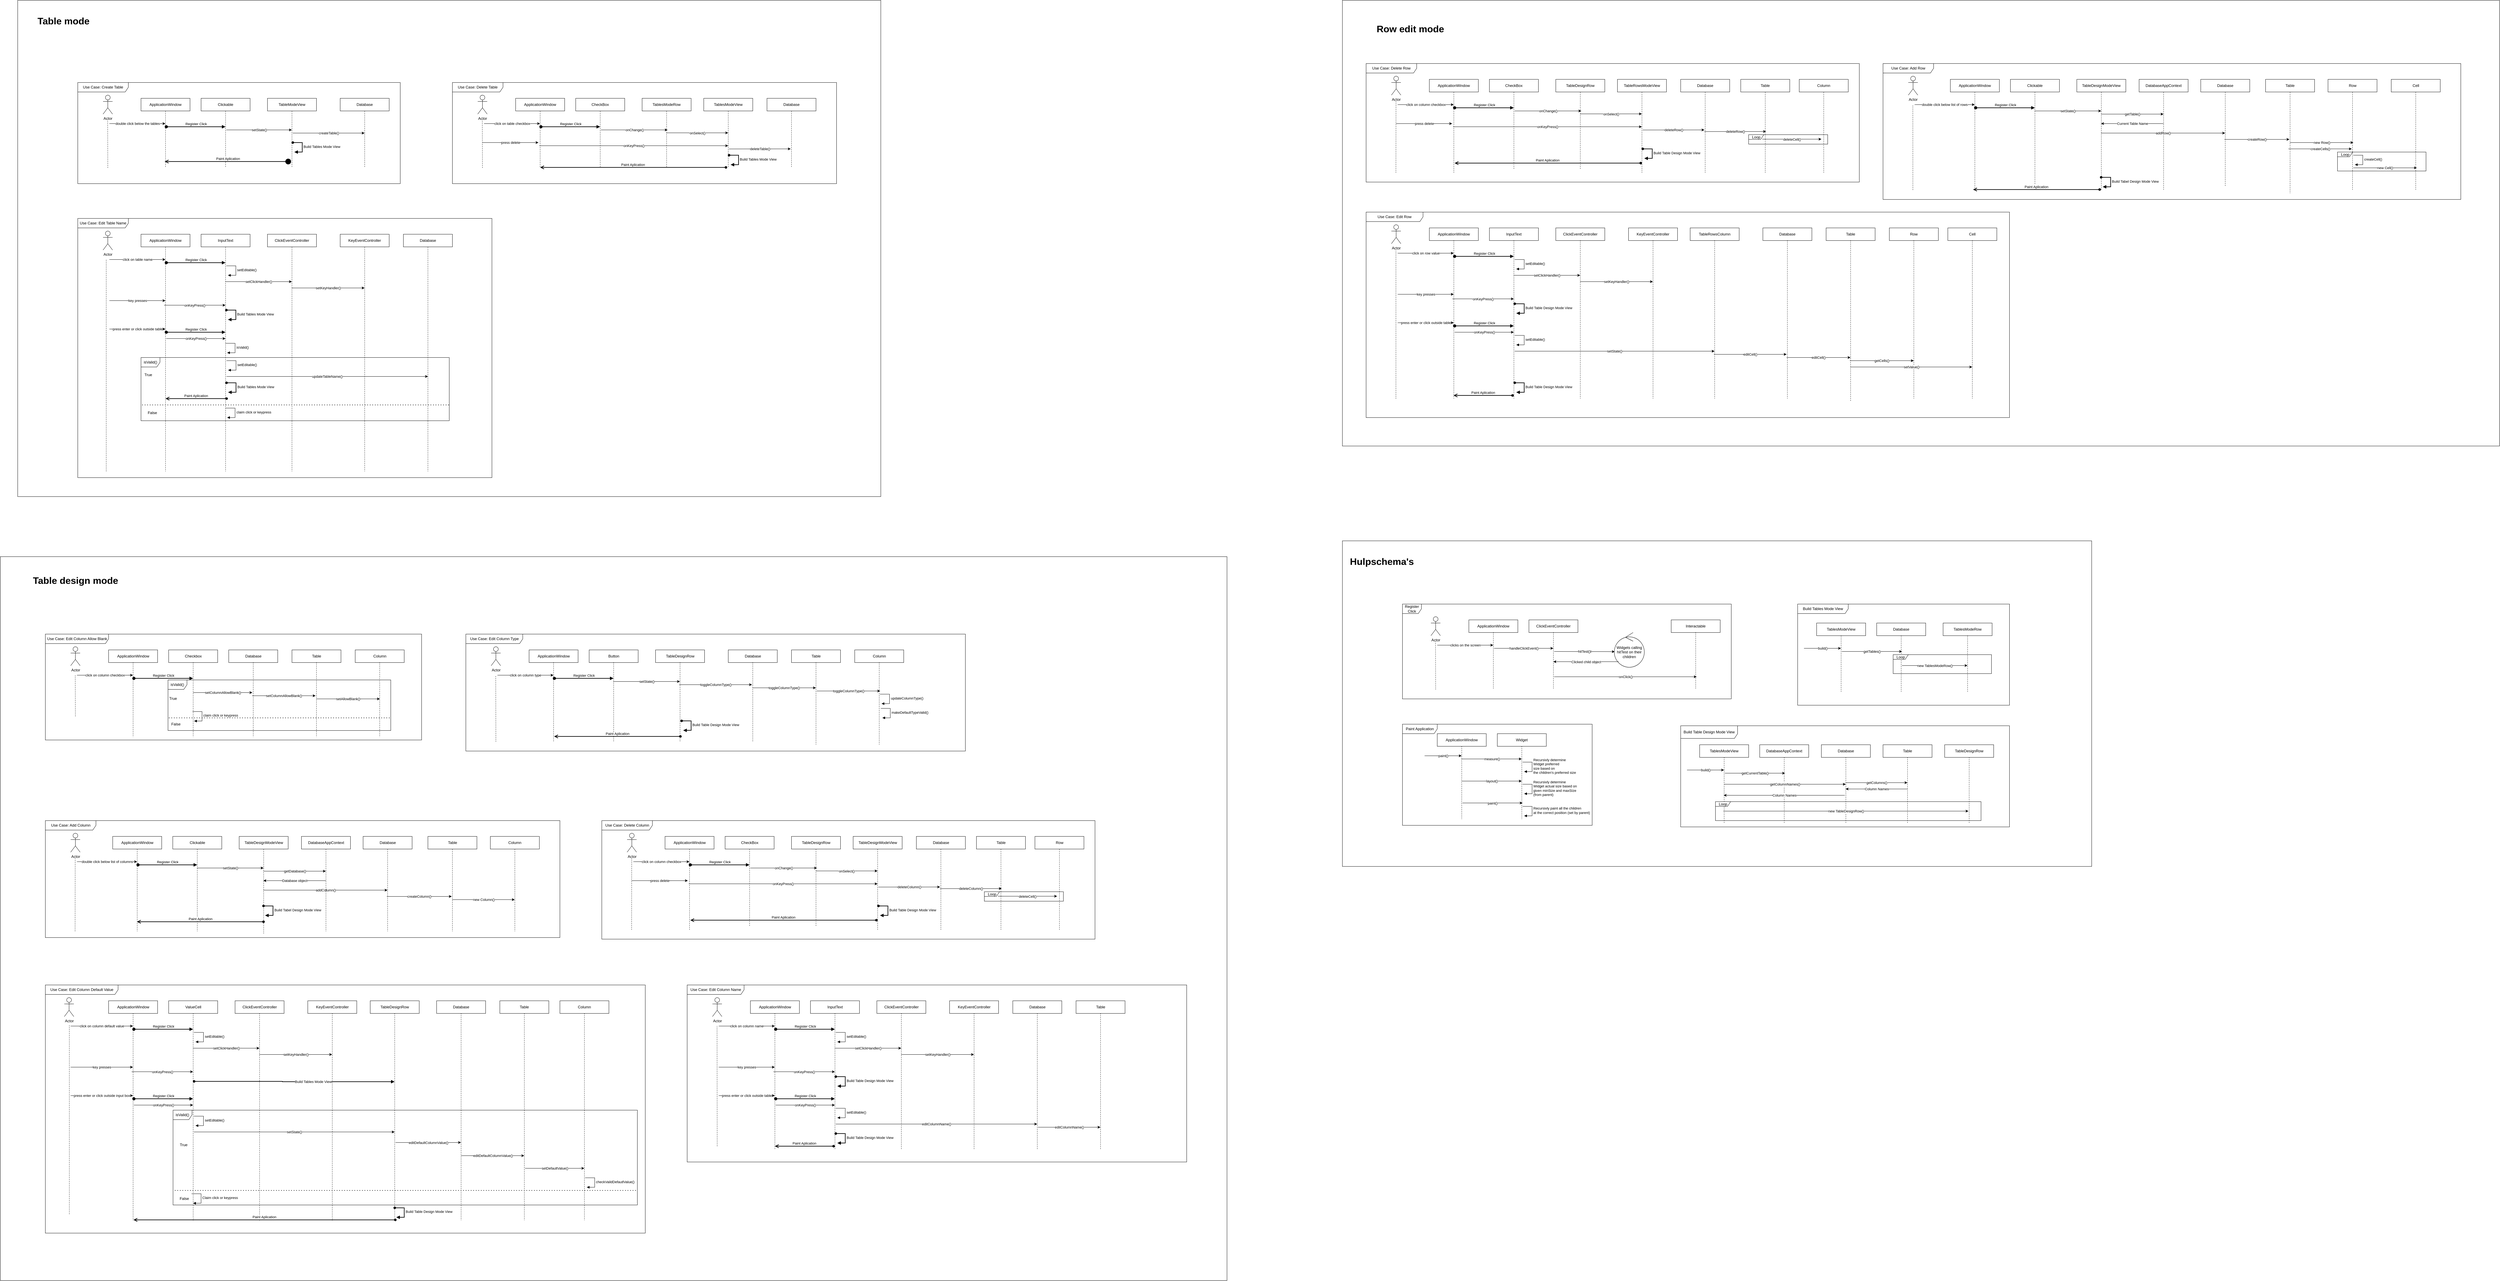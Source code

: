 <mxfile>
    <diagram name="Page-1" id="2YBvvXClWsGukQMizWep">
        <mxGraphModel dx="2643" dy="974" grid="1" gridSize="10" guides="1" tooltips="1" connect="1" arrows="1" fold="1" page="1" pageScale="1" pageWidth="850" pageHeight="1100" math="0" shadow="0">
            <root>
                <mxCell id="0"/>
                <mxCell id="1" parent="0"/>
                <mxCell id="758" value="" style="rounded=0;whiteSpace=wrap;html=1;" parent="1" vertex="1">
                    <mxGeometry x="4090" y="480" width="3660" height="1410" as="geometry"/>
                </mxCell>
                <mxCell id="755" value="" style="rounded=0;whiteSpace=wrap;html=1;" parent="1" vertex="1">
                    <mxGeometry x="-155" y="2240" width="3880" height="2290" as="geometry"/>
                </mxCell>
                <mxCell id="752" value="" style="rounded=0;whiteSpace=wrap;html=1;" parent="1" vertex="1">
                    <mxGeometry x="-100" y="480" width="2730" height="1570" as="geometry"/>
                </mxCell>
                <mxCell id="750" value="" style="rounded=0;whiteSpace=wrap;html=1;" parent="1" vertex="1">
                    <mxGeometry x="4090" y="2190" width="2370" height="1030" as="geometry"/>
                </mxCell>
                <mxCell id="2" value="Actor" style="shape=umlActor;verticalLabelPosition=bottom;verticalAlign=top;html=1;" parent="1" vertex="1">
                    <mxGeometry x="4370" y="2430" width="30" height="60" as="geometry"/>
                </mxCell>
                <mxCell id="8" value="ClickEventController" style="shape=umlLifeline;perimeter=lifelinePerimeter;whiteSpace=wrap;html=1;container=1;dropTarget=0;collapsible=0;recursiveResize=0;outlineConnect=0;portConstraint=eastwest;newEdgeStyle={&quot;curved&quot;:0,&quot;rounded&quot;:0};" parent="1" vertex="1">
                    <mxGeometry x="4680" y="2440" width="155" height="220" as="geometry"/>
                </mxCell>
                <mxCell id="10" value="Interactable" style="shape=umlLifeline;perimeter=lifelinePerimeter;whiteSpace=wrap;html=1;container=1;dropTarget=0;collapsible=0;recursiveResize=0;outlineConnect=0;portConstraint=eastwest;newEdgeStyle={&quot;curved&quot;:0,&quot;rounded&quot;:0};" parent="1" vertex="1">
                    <mxGeometry x="5130" y="2440" width="155" height="220" as="geometry"/>
                </mxCell>
                <mxCell id="11" value="" style="endArrow=none;dashed=1;html=1;" parent="1" edge="1">
                    <mxGeometry width="50" height="50" relative="1" as="geometry">
                        <mxPoint x="4385" y="2660" as="sourcePoint"/>
                        <mxPoint x="4384.5" y="2508.67" as="targetPoint"/>
                    </mxGeometry>
                </mxCell>
                <mxCell id="13" value="clicks on the screen" style="endArrow=classic;html=1;" parent="1" edge="1">
                    <mxGeometry relative="1" as="geometry">
                        <mxPoint x="4390" y="2520" as="sourcePoint"/>
                        <mxPoint x="4567" y="2520" as="targetPoint"/>
                    </mxGeometry>
                </mxCell>
                <mxCell id="15" value="" style="endArrow=classic;html=1;entryX=0.013;entryY=0.55;entryDx=0;entryDy=0;entryPerimeter=0;" parent="1" target="53" edge="1">
                    <mxGeometry relative="1" as="geometry">
                        <mxPoint x="4760" y="2540" as="sourcePoint"/>
                        <mxPoint x="4967" y="2540" as="targetPoint"/>
                    </mxGeometry>
                </mxCell>
                <mxCell id="16" value="hitTest()l" style="edgeLabel;resizable=0;html=1;;align=center;verticalAlign=middle;" parent="15" connectable="0" vertex="1">
                    <mxGeometry relative="1" as="geometry"/>
                </mxCell>
                <mxCell id="18" value="" style="endArrow=classic;html=1;" parent="1" edge="1">
                    <mxGeometry relative="1" as="geometry">
                        <mxPoint x="4760.002" y="2620" as="sourcePoint"/>
                        <mxPoint x="5210.54" y="2620" as="targetPoint"/>
                    </mxGeometry>
                </mxCell>
                <mxCell id="19" value="onClick()" style="edgeLabel;resizable=0;html=1;;align=center;verticalAlign=middle;" parent="18" connectable="0" vertex="1">
                    <mxGeometry relative="1" as="geometry"/>
                </mxCell>
                <mxCell id="20" value="ApplicationWindow" style="shape=umlLifeline;perimeter=lifelinePerimeter;whiteSpace=wrap;html=1;container=1;dropTarget=0;collapsible=0;recursiveResize=0;outlineConnect=0;portConstraint=eastwest;newEdgeStyle={&quot;curved&quot;:0,&quot;rounded&quot;:0};" parent="1" vertex="1">
                    <mxGeometry x="4490" y="2440" width="155" height="220" as="geometry"/>
                </mxCell>
                <mxCell id="21" value="" style="endArrow=classic;html=1;" parent="1" target="8" edge="1">
                    <mxGeometry relative="1" as="geometry">
                        <mxPoint x="4570" y="2530" as="sourcePoint"/>
                        <mxPoint x="4670" y="2530" as="targetPoint"/>
                    </mxGeometry>
                </mxCell>
                <mxCell id="22" value="handleClickEvent()" style="edgeLabel;resizable=0;html=1;;align=center;verticalAlign=middle;" parent="21" connectable="0" vertex="1">
                    <mxGeometry relative="1" as="geometry"/>
                </mxCell>
                <mxCell id="24" value="Register Click" style="shape=umlFrame;whiteSpace=wrap;html=1;pointerEvents=0;" parent="1" vertex="1">
                    <mxGeometry x="4280" y="2390" width="1040" height="300" as="geometry"/>
                </mxCell>
                <mxCell id="38" value="Actor" style="shape=umlActor;verticalLabelPosition=bottom;verticalAlign=top;html=1;" parent="1" vertex="1">
                    <mxGeometry x="170" y="780" width="30" height="60" as="geometry"/>
                </mxCell>
                <mxCell id="39" value="Clickable" style="shape=umlLifeline;perimeter=lifelinePerimeter;whiteSpace=wrap;html=1;container=1;dropTarget=0;collapsible=0;recursiveResize=0;outlineConnect=0;portConstraint=eastwest;newEdgeStyle={&quot;curved&quot;:0,&quot;rounded&quot;:0};" parent="1" vertex="1">
                    <mxGeometry x="480" y="790" width="155" height="220" as="geometry"/>
                </mxCell>
                <mxCell id="40" value="TableModeView" style="shape=umlLifeline;perimeter=lifelinePerimeter;whiteSpace=wrap;html=1;container=1;dropTarget=0;collapsible=0;recursiveResize=0;outlineConnect=0;portConstraint=eastwest;newEdgeStyle={&quot;curved&quot;:0,&quot;rounded&quot;:0};" parent="1" vertex="1">
                    <mxGeometry x="690" y="790" width="155" height="220" as="geometry"/>
                </mxCell>
                <mxCell id="62" value="Build Tables Mode View" style="html=1;align=left;spacingLeft=2;endArrow=block;rounded=0;edgeStyle=orthogonalEdgeStyle;curved=0;rounded=0;strokeWidth=2;startArrow=oval;startFill=1;" parent="40" edge="1">
                    <mxGeometry x="-0.004" relative="1" as="geometry">
                        <mxPoint x="80" y="140" as="sourcePoint"/>
                        <Array as="points">
                            <mxPoint x="110" y="170"/>
                        </Array>
                        <mxPoint x="85" y="170" as="targetPoint"/>
                        <mxPoint as="offset"/>
                    </mxGeometry>
                </mxCell>
                <mxCell id="41" value="Database" style="shape=umlLifeline;perimeter=lifelinePerimeter;whiteSpace=wrap;html=1;container=1;dropTarget=0;collapsible=0;recursiveResize=0;outlineConnect=0;portConstraint=eastwest;newEdgeStyle={&quot;curved&quot;:0,&quot;rounded&quot;:0};" parent="1" vertex="1">
                    <mxGeometry x="920" y="790" width="155" height="220" as="geometry"/>
                </mxCell>
                <mxCell id="42" value="" style="endArrow=none;dashed=1;html=1;" parent="1" edge="1">
                    <mxGeometry width="50" height="50" relative="1" as="geometry">
                        <mxPoint x="185" y="1010" as="sourcePoint"/>
                        <mxPoint x="184.5" y="858.67" as="targetPoint"/>
                    </mxGeometry>
                </mxCell>
                <mxCell id="43" value="double click below the tables" style="endArrow=classic;html=1;" parent="1" edge="1">
                    <mxGeometry relative="1" as="geometry">
                        <mxPoint x="190" y="870" as="sourcePoint"/>
                        <mxPoint x="367" y="870" as="targetPoint"/>
                    </mxGeometry>
                </mxCell>
                <mxCell id="44" value="" style="endArrow=classic;html=1;" parent="1" target="40" edge="1">
                    <mxGeometry relative="1" as="geometry">
                        <mxPoint x="560" y="890" as="sourcePoint"/>
                        <mxPoint x="660" y="890" as="targetPoint"/>
                    </mxGeometry>
                </mxCell>
                <mxCell id="45" value="setState()" style="edgeLabel;resizable=0;html=1;;align=center;verticalAlign=middle;" parent="44" connectable="0" vertex="1">
                    <mxGeometry relative="1" as="geometry"/>
                </mxCell>
                <mxCell id="46" value="" style="endArrow=classic;html=1;" parent="1" target="41" edge="1">
                    <mxGeometry relative="1" as="geometry">
                        <mxPoint x="770" y="900" as="sourcePoint"/>
                        <mxPoint x="870" y="900" as="targetPoint"/>
                    </mxGeometry>
                </mxCell>
                <mxCell id="47" value="createTable()" style="edgeLabel;resizable=0;html=1;;align=center;verticalAlign=middle;" parent="46" connectable="0" vertex="1">
                    <mxGeometry relative="1" as="geometry"/>
                </mxCell>
                <mxCell id="48" value="ApplicationWindow" style="shape=umlLifeline;perimeter=lifelinePerimeter;whiteSpace=wrap;html=1;container=1;dropTarget=0;collapsible=0;recursiveResize=0;outlineConnect=0;portConstraint=eastwest;newEdgeStyle={&quot;curved&quot;:0,&quot;rounded&quot;:0};" parent="1" vertex="1">
                    <mxGeometry x="290" y="790" width="155" height="220" as="geometry"/>
                </mxCell>
                <mxCell id="51" value="Register Click" style="html=1;verticalAlign=bottom;startArrow=oval;startFill=1;endArrow=block;startSize=8;curved=0;rounded=0;strokeWidth=2;" parent="1" target="39" edge="1">
                    <mxGeometry width="60" relative="1" as="geometry">
                        <mxPoint x="370" y="880" as="sourcePoint"/>
                        <mxPoint x="430" y="880" as="targetPoint"/>
                    </mxGeometry>
                </mxCell>
                <mxCell id="53" value="Widgets calling hitTest on their children" style="ellipse;shape=umlControl;whiteSpace=wrap;html=1;" parent="1" vertex="1">
                    <mxGeometry x="4950" y="2480" width="95" height="110" as="geometry"/>
                </mxCell>
                <mxCell id="54" value="" style="endArrow=classic;html=1;exitX=0.143;exitY=0.839;exitDx=0;exitDy=0;exitPerimeter=0;" parent="1" source="53" target="8" edge="1">
                    <mxGeometry relative="1" as="geometry">
                        <mxPoint x="4670" y="2580" as="sourcePoint"/>
                        <mxPoint x="4770" y="2580" as="targetPoint"/>
                    </mxGeometry>
                </mxCell>
                <mxCell id="55" value="Clicked child object" style="edgeLabel;resizable=0;html=1;;align=center;verticalAlign=middle;" parent="54" connectable="0" vertex="1">
                    <mxGeometry relative="1" as="geometry"/>
                </mxCell>
                <mxCell id="63" value="Use Case: Create Table" style="shape=umlFrame;whiteSpace=wrap;html=1;pointerEvents=0;width=160;height=30;" parent="1" vertex="1">
                    <mxGeometry x="90" y="740" width="1020" height="320" as="geometry"/>
                </mxCell>
                <mxCell id="65" value="Widget" style="shape=umlLifeline;perimeter=lifelinePerimeter;whiteSpace=wrap;html=1;container=1;dropTarget=0;collapsible=0;recursiveResize=0;outlineConnect=0;portConstraint=eastwest;newEdgeStyle={&quot;curved&quot;:0,&quot;rounded&quot;:0};" parent="1" vertex="1">
                    <mxGeometry x="4580" y="2800" width="155" height="270" as="geometry"/>
                </mxCell>
                <mxCell id="75" value="ApplicationWindow" style="shape=umlLifeline;perimeter=lifelinePerimeter;whiteSpace=wrap;html=1;container=1;dropTarget=0;collapsible=0;recursiveResize=0;outlineConnect=0;portConstraint=eastwest;newEdgeStyle={&quot;curved&quot;:0,&quot;rounded&quot;:0};" parent="1" vertex="1">
                    <mxGeometry x="4390" y="2800" width="155" height="270" as="geometry"/>
                </mxCell>
                <mxCell id="80" value="" style="endArrow=classic;html=1;" parent="1" edge="1">
                    <mxGeometry relative="1" as="geometry">
                        <mxPoint x="4467.259" y="2880" as="sourcePoint"/>
                        <mxPoint x="4657" y="2880" as="targetPoint"/>
                    </mxGeometry>
                </mxCell>
                <mxCell id="81" value="measure()" style="edgeLabel;resizable=0;html=1;;align=center;verticalAlign=middle;" parent="80" connectable="0" vertex="1">
                    <mxGeometry relative="1" as="geometry"/>
                </mxCell>
                <mxCell id="83" value="" style="endArrow=classic;html=1;" parent="1" target="75" edge="1">
                    <mxGeometry relative="1" as="geometry">
                        <mxPoint x="4350" y="2870" as="sourcePoint"/>
                        <mxPoint x="4450" y="2870" as="targetPoint"/>
                    </mxGeometry>
                </mxCell>
                <mxCell id="84" value="paint()" style="edgeLabel;resizable=0;html=1;;align=center;verticalAlign=middle;" parent="83" connectable="0" vertex="1">
                    <mxGeometry relative="1" as="geometry"/>
                </mxCell>
                <mxCell id="85" value="Recursivly determine&amp;nbsp;&lt;div&gt;Widget preferred&lt;/div&gt;&lt;div&gt;size based&amp;nbsp;&lt;span style=&quot;background-color: light-dark(#ffffff, var(--ge-dark-color, #121212));&quot;&gt;on&amp;nbsp;&lt;/span&gt;&lt;/div&gt;&lt;div&gt;&lt;span style=&quot;background-color: light-dark(#ffffff, var(--ge-dark-color, #121212));&quot;&gt;the children&#39;s preferred size&lt;/span&gt;&lt;/div&gt;" style="html=1;align=left;spacingLeft=2;endArrow=block;rounded=0;edgeStyle=orthogonalEdgeStyle;curved=0;rounded=0;" parent="1" edge="1">
                    <mxGeometry relative="1" as="geometry">
                        <mxPoint x="4660" y="2890" as="sourcePoint"/>
                        <Array as="points">
                            <mxPoint x="4690" y="2920"/>
                        </Array>
                        <mxPoint x="4665" y="2920" as="targetPoint"/>
                    </mxGeometry>
                </mxCell>
                <mxCell id="86" value="" style="endArrow=classic;html=1;" parent="1" edge="1">
                    <mxGeometry relative="1" as="geometry">
                        <mxPoint x="4467.259" y="2950" as="sourcePoint"/>
                        <mxPoint x="4657" y="2950" as="targetPoint"/>
                    </mxGeometry>
                </mxCell>
                <mxCell id="87" value="layout()" style="edgeLabel;resizable=0;html=1;;align=center;verticalAlign=middle;" parent="86" connectable="0" vertex="1">
                    <mxGeometry relative="1" as="geometry"/>
                </mxCell>
                <mxCell id="88" value="Recursivly determine&amp;nbsp;&lt;div&gt;Widget actual&amp;nbsp;&lt;span style=&quot;background-color: light-dark(#ffffff, var(--ge-dark-color, #121212));&quot;&gt;size based&amp;nbsp;&lt;/span&gt;&lt;span style=&quot;background-color: light-dark(#ffffff, var(--ge-dark-color, #121212));&quot;&gt;on&amp;nbsp;&lt;/span&gt;&lt;/div&gt;&lt;div&gt;&lt;span style=&quot;background-color: light-dark(#ffffff, var(--ge-dark-color, #121212));&quot;&gt;given minSize and maxSIze&lt;/span&gt;&lt;/div&gt;&lt;div&gt;&lt;span style=&quot;background-color: light-dark(#ffffff, var(--ge-dark-color, #121212));&quot;&gt;(from parent)&amp;nbsp;&lt;/span&gt;&lt;/div&gt;" style="html=1;align=left;spacingLeft=2;endArrow=block;rounded=0;edgeStyle=orthogonalEdgeStyle;curved=0;rounded=0;" parent="1" edge="1">
                    <mxGeometry relative="1" as="geometry">
                        <mxPoint x="4660" y="2960" as="sourcePoint"/>
                        <Array as="points">
                            <mxPoint x="4690" y="2990"/>
                        </Array>
                        <mxPoint x="4665" y="2990" as="targetPoint"/>
                    </mxGeometry>
                </mxCell>
                <mxCell id="89" value="" style="endArrow=classic;html=1;" parent="1" edge="1">
                    <mxGeometry relative="1" as="geometry">
                        <mxPoint x="4469.999" y="3019.26" as="sourcePoint"/>
                        <mxPoint x="4659.74" y="3019.26" as="targetPoint"/>
                    </mxGeometry>
                </mxCell>
                <mxCell id="90" value="paint()" style="edgeLabel;resizable=0;html=1;;align=center;verticalAlign=middle;" parent="89" connectable="0" vertex="1">
                    <mxGeometry relative="1" as="geometry"/>
                </mxCell>
                <mxCell id="91" value="Recursivly paint all the children&amp;nbsp;&lt;div&gt;at the correct position&lt;span style=&quot;background-color: light-dark(#ffffff, var(--ge-dark-color, #121212));&quot;&gt;&amp;nbsp;(set by parent)&lt;/span&gt;&lt;/div&gt;" style="html=1;align=left;spacingLeft=2;endArrow=block;rounded=0;edgeStyle=orthogonalEdgeStyle;curved=0;rounded=0;" parent="1" edge="1">
                    <mxGeometry relative="1" as="geometry">
                        <mxPoint x="4660" y="3030" as="sourcePoint"/>
                        <Array as="points">
                            <mxPoint x="4690" y="3060"/>
                        </Array>
                        <mxPoint x="4665" y="3060" as="targetPoint"/>
                    </mxGeometry>
                </mxCell>
                <mxCell id="92" value="Paint Application" style="shape=umlFrame;whiteSpace=wrap;html=1;pointerEvents=0;width=110;height=30;" parent="1" vertex="1">
                    <mxGeometry x="4280" y="2770" width="600" height="320" as="geometry"/>
                </mxCell>
                <mxCell id="93" value="Paint Aplication" style="html=1;verticalAlign=bottom;startArrow=circle;startFill=1;endArrow=open;startSize=6;endSize=8;curved=0;rounded=0;strokeWidth=2;" parent="1" edge="1">
                    <mxGeometry width="80" relative="1" as="geometry">
                        <mxPoint x="765.54" y="990" as="sourcePoint"/>
                        <mxPoint x="365.002" y="990" as="targetPoint"/>
                    </mxGeometry>
                </mxCell>
                <mxCell id="95" value="Actor" style="shape=umlActor;verticalLabelPosition=bottom;verticalAlign=top;html=1;" parent="1" vertex="1">
                    <mxGeometry x="170" y="1210" width="30" height="60" as="geometry"/>
                </mxCell>
                <mxCell id="96" value="InputText" style="shape=umlLifeline;perimeter=lifelinePerimeter;whiteSpace=wrap;html=1;container=1;dropTarget=0;collapsible=0;recursiveResize=0;outlineConnect=0;portConstraint=eastwest;newEdgeStyle={&quot;curved&quot;:0,&quot;rounded&quot;:0};" parent="1" vertex="1">
                    <mxGeometry x="480" y="1220" width="155" height="750" as="geometry"/>
                </mxCell>
                <mxCell id="97" value="ClickEventController" style="shape=umlLifeline;perimeter=lifelinePerimeter;whiteSpace=wrap;html=1;container=1;dropTarget=0;collapsible=0;recursiveResize=0;outlineConnect=0;portConstraint=eastwest;newEdgeStyle={&quot;curved&quot;:0,&quot;rounded&quot;:0};" parent="1" vertex="1">
                    <mxGeometry x="690" y="1220" width="155" height="750" as="geometry"/>
                </mxCell>
                <mxCell id="99" value="KeyEventController" style="shape=umlLifeline;perimeter=lifelinePerimeter;whiteSpace=wrap;html=1;container=1;dropTarget=0;collapsible=0;recursiveResize=0;outlineConnect=0;portConstraint=eastwest;newEdgeStyle={&quot;curved&quot;:0,&quot;rounded&quot;:0};" parent="1" vertex="1">
                    <mxGeometry x="920" y="1220" width="155" height="750" as="geometry"/>
                </mxCell>
                <mxCell id="101" value="click on table name" style="endArrow=classic;html=1;" parent="1" edge="1">
                    <mxGeometry relative="1" as="geometry">
                        <mxPoint x="190" y="1300" as="sourcePoint"/>
                        <mxPoint x="367" y="1300" as="targetPoint"/>
                    </mxGeometry>
                </mxCell>
                <mxCell id="106" value="ApplicationWindow" style="shape=umlLifeline;perimeter=lifelinePerimeter;whiteSpace=wrap;html=1;container=1;dropTarget=0;collapsible=0;recursiveResize=0;outlineConnect=0;portConstraint=eastwest;newEdgeStyle={&quot;curved&quot;:0,&quot;rounded&quot;:0};" parent="1" vertex="1">
                    <mxGeometry x="290" y="1220" width="155" height="750" as="geometry"/>
                </mxCell>
                <mxCell id="107" value="Register Click" style="html=1;verticalAlign=bottom;startArrow=oval;startFill=1;endArrow=block;startSize=8;curved=0;rounded=0;strokeWidth=2;" parent="1" target="96" edge="1">
                    <mxGeometry width="60" relative="1" as="geometry">
                        <mxPoint x="370" y="1310" as="sourcePoint"/>
                        <mxPoint x="430" y="1310" as="targetPoint"/>
                    </mxGeometry>
                </mxCell>
                <mxCell id="108" value="Use Case: Edit Table Name" style="shape=umlFrame;whiteSpace=wrap;html=1;pointerEvents=0;width=160;height=30;" parent="1" vertex="1">
                    <mxGeometry x="90" y="1170" width="1310" height="820" as="geometry"/>
                </mxCell>
                <mxCell id="110" value="setEditable()" style="html=1;align=left;spacingLeft=2;endArrow=block;rounded=0;edgeStyle=orthogonalEdgeStyle;curved=0;rounded=0;" parent="1" edge="1">
                    <mxGeometry relative="1" as="geometry">
                        <mxPoint x="560" y="1320" as="sourcePoint"/>
                        <Array as="points">
                            <mxPoint x="590" y="1350"/>
                        </Array>
                        <mxPoint x="565" y="1350" as="targetPoint"/>
                    </mxGeometry>
                </mxCell>
                <mxCell id="112" value="" style="endArrow=classic;html=1;" parent="1" edge="1">
                    <mxGeometry relative="1" as="geometry">
                        <mxPoint x="556.462" y="1370" as="sourcePoint"/>
                        <mxPoint x="767" y="1370" as="targetPoint"/>
                    </mxGeometry>
                </mxCell>
                <mxCell id="113" value="setClickHandler()" style="edgeLabel;resizable=0;html=1;;align=center;verticalAlign=middle;" parent="112" connectable="0" vertex="1">
                    <mxGeometry relative="1" as="geometry"/>
                </mxCell>
                <mxCell id="114" value="" style="endArrow=classic;html=1;" parent="1" edge="1">
                    <mxGeometry relative="1" as="geometry">
                        <mxPoint x="767.13" y="1390" as="sourcePoint"/>
                        <mxPoint x="997" y="1390" as="targetPoint"/>
                    </mxGeometry>
                </mxCell>
                <mxCell id="115" value="setKeyHandler()" style="edgeLabel;resizable=0;html=1;;align=center;verticalAlign=middle;" parent="114" connectable="0" vertex="1">
                    <mxGeometry relative="1" as="geometry"/>
                </mxCell>
                <mxCell id="116" value="" style="endArrow=classic;html=1;" parent="1" edge="1">
                    <mxGeometry relative="1" as="geometry">
                        <mxPoint x="190" y="1430" as="sourcePoint"/>
                        <mxPoint x="367" y="1430" as="targetPoint"/>
                    </mxGeometry>
                </mxCell>
                <mxCell id="117" value="key presses" style="edgeLabel;resizable=0;html=1;;align=center;verticalAlign=middle;" parent="116" connectable="0" vertex="1">
                    <mxGeometry relative="1" as="geometry"/>
                </mxCell>
                <mxCell id="118" value="Actor" style="shape=umlActor;verticalLabelPosition=bottom;verticalAlign=top;html=1;" parent="1" vertex="1">
                    <mxGeometry x="1355" y="780" width="30" height="60" as="geometry"/>
                </mxCell>
                <mxCell id="119" value="CheckBox" style="shape=umlLifeline;perimeter=lifelinePerimeter;whiteSpace=wrap;html=1;container=1;dropTarget=0;collapsible=0;recursiveResize=0;outlineConnect=0;portConstraint=eastwest;newEdgeStyle={&quot;curved&quot;:0,&quot;rounded&quot;:0};" parent="1" vertex="1">
                    <mxGeometry x="1665" y="790" width="155" height="220" as="geometry"/>
                </mxCell>
                <mxCell id="120" value="TablesModeRow" style="shape=umlLifeline;perimeter=lifelinePerimeter;whiteSpace=wrap;html=1;container=1;dropTarget=0;collapsible=0;recursiveResize=0;outlineConnect=0;portConstraint=eastwest;newEdgeStyle={&quot;curved&quot;:0,&quot;rounded&quot;:0};" parent="1" vertex="1">
                    <mxGeometry x="1875" y="790" width="155" height="220" as="geometry"/>
                </mxCell>
                <mxCell id="121" value="TablesModeView" style="shape=umlLifeline;perimeter=lifelinePerimeter;whiteSpace=wrap;html=1;container=1;dropTarget=0;collapsible=0;recursiveResize=0;outlineConnect=0;portConstraint=eastwest;newEdgeStyle={&quot;curved&quot;:0,&quot;rounded&quot;:0};" parent="1" vertex="1">
                    <mxGeometry x="2070" y="790" width="155" height="220" as="geometry"/>
                </mxCell>
                <mxCell id="122" value="" style="endArrow=none;dashed=1;html=1;" parent="1" edge="1">
                    <mxGeometry width="50" height="50" relative="1" as="geometry">
                        <mxPoint x="1370" y="1010" as="sourcePoint"/>
                        <mxPoint x="1369.5" y="858.67" as="targetPoint"/>
                    </mxGeometry>
                </mxCell>
                <mxCell id="123" value="click on table checkbox" style="endArrow=classic;html=1;" parent="1" edge="1">
                    <mxGeometry relative="1" as="geometry">
                        <mxPoint x="1375" y="870" as="sourcePoint"/>
                        <mxPoint x="1552" y="870" as="targetPoint"/>
                    </mxGeometry>
                </mxCell>
                <mxCell id="124" value="ApplicationWindow" style="shape=umlLifeline;perimeter=lifelinePerimeter;whiteSpace=wrap;html=1;container=1;dropTarget=0;collapsible=0;recursiveResize=0;outlineConnect=0;portConstraint=eastwest;newEdgeStyle={&quot;curved&quot;:0,&quot;rounded&quot;:0};" parent="1" vertex="1">
                    <mxGeometry x="1475" y="790" width="155" height="220" as="geometry"/>
                </mxCell>
                <mxCell id="125" value="Register Click" style="html=1;verticalAlign=bottom;startArrow=oval;startFill=1;endArrow=block;startSize=8;curved=0;rounded=0;strokeWidth=2;" parent="1" target="119" edge="1">
                    <mxGeometry width="60" relative="1" as="geometry">
                        <mxPoint x="1555" y="880" as="sourcePoint"/>
                        <mxPoint x="1615" y="880" as="targetPoint"/>
                    </mxGeometry>
                </mxCell>
                <mxCell id="126" value="Use Case: Delete Table" style="shape=umlFrame;whiteSpace=wrap;html=1;pointerEvents=0;width=160;height=30;" parent="1" vertex="1">
                    <mxGeometry x="1275" y="740" width="1215" height="320" as="geometry"/>
                </mxCell>
                <mxCell id="128" value="" style="endArrow=classic;html=1;" parent="1" edge="1">
                    <mxGeometry relative="1" as="geometry">
                        <mxPoint x="1745.002" y="890" as="sourcePoint"/>
                        <mxPoint x="1955.54" y="890" as="targetPoint"/>
                    </mxGeometry>
                </mxCell>
                <mxCell id="129" value="onChange()" style="edgeLabel;resizable=0;html=1;;align=center;verticalAlign=middle;" parent="128" connectable="0" vertex="1">
                    <mxGeometry relative="1" as="geometry"/>
                </mxCell>
                <mxCell id="130" value="" style="endArrow=classic;html=1;" parent="1" target="121" edge="1">
                    <mxGeometry relative="1" as="geometry">
                        <mxPoint x="1952.13" y="899.29" as="sourcePoint"/>
                        <mxPoint x="2182" y="899.29" as="targetPoint"/>
                    </mxGeometry>
                </mxCell>
                <mxCell id="131" value="onSelect()" style="edgeLabel;resizable=0;html=1;;align=center;verticalAlign=middle;" parent="130" connectable="0" vertex="1">
                    <mxGeometry relative="1" as="geometry"/>
                </mxCell>
                <mxCell id="132" value="" style="endArrow=classic;html=1;" parent="1" edge="1">
                    <mxGeometry relative="1" as="geometry">
                        <mxPoint x="1370" y="930" as="sourcePoint"/>
                        <mxPoint x="1547" y="930" as="targetPoint"/>
                    </mxGeometry>
                </mxCell>
                <mxCell id="133" value="press delete" style="edgeLabel;resizable=0;html=1;;align=center;verticalAlign=middle;" parent="132" connectable="0" vertex="1">
                    <mxGeometry relative="1" as="geometry"/>
                </mxCell>
                <mxCell id="195" value="Actor" style="shape=umlActor;verticalLabelPosition=bottom;verticalAlign=top;html=1;" parent="1" vertex="1">
                    <mxGeometry x="67.5" y="3115" width="30" height="60" as="geometry"/>
                </mxCell>
                <mxCell id="196" value="Clickable" style="shape=umlLifeline;perimeter=lifelinePerimeter;whiteSpace=wrap;html=1;container=1;dropTarget=0;collapsible=0;recursiveResize=0;outlineConnect=0;portConstraint=eastwest;newEdgeStyle={&quot;curved&quot;:0,&quot;rounded&quot;:0};" parent="1" vertex="1">
                    <mxGeometry x="390.5" y="3125" width="155" height="300" as="geometry"/>
                </mxCell>
                <mxCell id="197" value="TableDesignModeView" style="shape=umlLifeline;perimeter=lifelinePerimeter;whiteSpace=wrap;html=1;container=1;dropTarget=0;collapsible=0;recursiveResize=0;outlineConnect=0;portConstraint=eastwest;newEdgeStyle={&quot;curved&quot;:0,&quot;rounded&quot;:0};" parent="1" vertex="1">
                    <mxGeometry x="600.5" y="3125" width="155" height="310" as="geometry"/>
                </mxCell>
                <mxCell id="198" value="Database" style="shape=umlLifeline;perimeter=lifelinePerimeter;whiteSpace=wrap;html=1;container=1;dropTarget=0;collapsible=0;recursiveResize=0;outlineConnect=0;portConstraint=eastwest;newEdgeStyle={&quot;curved&quot;:0,&quot;rounded&quot;:0};" parent="1" vertex="1">
                    <mxGeometry x="992.5" y="3125" width="155" height="300" as="geometry"/>
                </mxCell>
                <mxCell id="200" value="double click below list of columns" style="endArrow=classic;html=1;" parent="1" target="201" edge="1">
                    <mxGeometry relative="1" as="geometry">
                        <mxPoint x="87.5" y="3205" as="sourcePoint"/>
                        <mxPoint x="264.5" y="3205" as="targetPoint"/>
                    </mxGeometry>
                </mxCell>
                <mxCell id="201" value="ApplicationWindow" style="shape=umlLifeline;perimeter=lifelinePerimeter;whiteSpace=wrap;html=1;container=1;dropTarget=0;collapsible=0;recursiveResize=0;outlineConnect=0;portConstraint=eastwest;newEdgeStyle={&quot;curved&quot;:0,&quot;rounded&quot;:0};" parent="1" vertex="1">
                    <mxGeometry x="200.5" y="3125" width="155" height="300" as="geometry"/>
                </mxCell>
                <mxCell id="202" value="Register Click" style="html=1;verticalAlign=bottom;startArrow=oval;startFill=1;endArrow=block;startSize=8;curved=0;rounded=0;strokeWidth=2;" parent="1" target="196" edge="1">
                    <mxGeometry width="60" relative="1" as="geometry">
                        <mxPoint x="280.5" y="3215" as="sourcePoint"/>
                        <mxPoint x="340.5" y="3215" as="targetPoint"/>
                    </mxGeometry>
                </mxCell>
                <mxCell id="203" value="Use Case: Add Column" style="shape=umlFrame;whiteSpace=wrap;html=1;pointerEvents=0;width=160;height=30;" parent="1" vertex="1">
                    <mxGeometry x="-12.5" y="3075" width="1627.5" height="370" as="geometry"/>
                </mxCell>
                <mxCell id="205" value="" style="endArrow=classic;html=1;" parent="1" edge="1">
                    <mxGeometry relative="1" as="geometry">
                        <mxPoint x="466.962" y="3225" as="sourcePoint"/>
                        <mxPoint x="677.5" y="3225" as="targetPoint"/>
                    </mxGeometry>
                </mxCell>
                <mxCell id="206" value="setState()" style="edgeLabel;resizable=0;html=1;;align=center;verticalAlign=middle;" parent="205" connectable="0" vertex="1">
                    <mxGeometry relative="1" as="geometry"/>
                </mxCell>
                <mxCell id="207" value="" style="endArrow=classic;html=1;" parent="1" target="198" edge="1">
                    <mxGeometry relative="1" as="geometry">
                        <mxPoint x="677.63" y="3295" as="sourcePoint"/>
                        <mxPoint x="907.5" y="3295" as="targetPoint"/>
                    </mxGeometry>
                </mxCell>
                <mxCell id="208" value="addColumn()" style="edgeLabel;resizable=0;html=1;;align=center;verticalAlign=middle;" parent="207" connectable="0" vertex="1">
                    <mxGeometry relative="1" as="geometry"/>
                </mxCell>
                <mxCell id="212" value="DatabaseAppContext" style="shape=umlLifeline;perimeter=lifelinePerimeter;whiteSpace=wrap;html=1;container=1;dropTarget=0;collapsible=0;recursiveResize=0;outlineConnect=0;portConstraint=eastwest;newEdgeStyle={&quot;curved&quot;:0,&quot;rounded&quot;:0};" parent="1" vertex="1">
                    <mxGeometry x="797.5" y="3125" width="155" height="300" as="geometry"/>
                </mxCell>
                <mxCell id="213" value="" style="endArrow=classic;html=1;" parent="1" source="197" target="212" edge="1">
                    <mxGeometry relative="1" as="geometry">
                        <mxPoint x="476.962" y="3235" as="sourcePoint"/>
                        <mxPoint x="687.5" y="3235" as="targetPoint"/>
                        <Array as="points">
                            <mxPoint x="707.5" y="3235"/>
                        </Array>
                    </mxGeometry>
                </mxCell>
                <mxCell id="214" value="getDatabase()" style="edgeLabel;resizable=0;html=1;;align=center;verticalAlign=middle;" parent="213" connectable="0" vertex="1">
                    <mxGeometry relative="1" as="geometry"/>
                </mxCell>
                <mxCell id="216" value="" style="endArrow=classic;html=1;" parent="1" edge="1">
                    <mxGeometry relative="1" as="geometry">
                        <mxPoint x="874.5" y="3265" as="sourcePoint"/>
                        <mxPoint x="677.25" y="3265" as="targetPoint"/>
                    </mxGeometry>
                </mxCell>
                <mxCell id="217" value="Database object" style="edgeLabel;resizable=0;html=1;;align=center;verticalAlign=middle;" parent="216" connectable="0" vertex="1">
                    <mxGeometry relative="1" as="geometry"/>
                </mxCell>
                <mxCell id="218" value="Table" style="shape=umlLifeline;perimeter=lifelinePerimeter;whiteSpace=wrap;html=1;container=1;dropTarget=0;collapsible=0;recursiveResize=0;outlineConnect=0;portConstraint=eastwest;newEdgeStyle={&quot;curved&quot;:0,&quot;rounded&quot;:0};" parent="1" vertex="1">
                    <mxGeometry x="1197.5" y="3125" width="155" height="300" as="geometry"/>
                </mxCell>
                <mxCell id="219" value="" style="endArrow=classic;html=1;" parent="1" edge="1">
                    <mxGeometry relative="1" as="geometry">
                        <mxPoint x="1067.5" y="3315" as="sourcePoint"/>
                        <mxPoint x="1272.75" y="3315" as="targetPoint"/>
                    </mxGeometry>
                </mxCell>
                <mxCell id="220" value="createColumn()" style="edgeLabel;resizable=0;html=1;;align=center;verticalAlign=middle;" parent="219" connectable="0" vertex="1">
                    <mxGeometry relative="1" as="geometry"/>
                </mxCell>
                <mxCell id="221" value="Build Tabel Design Mode View" style="html=1;align=left;spacingLeft=2;endArrow=block;rounded=0;edgeStyle=orthogonalEdgeStyle;curved=0;rounded=0;strokeWidth=2;startArrow=oval;startFill=1;" parent="1" edge="1">
                    <mxGeometry relative="1" as="geometry">
                        <mxPoint x="677.5" y="3345" as="sourcePoint"/>
                        <Array as="points">
                            <mxPoint x="707.5" y="3375"/>
                        </Array>
                        <mxPoint x="682.5" y="3375" as="targetPoint"/>
                    </mxGeometry>
                </mxCell>
                <mxCell id="222" value="Paint Aplication" style="html=1;verticalAlign=bottom;startArrow=oval;startFill=1;endArrow=open;startSize=6;endSize=8;curved=0;rounded=0;strokeWidth=2;" parent="1" edge="1">
                    <mxGeometry width="80" relative="1" as="geometry">
                        <mxPoint x="677.5" y="3395" as="sourcePoint"/>
                        <mxPoint x="277.25" y="3395" as="targetPoint"/>
                    </mxGeometry>
                </mxCell>
                <mxCell id="223" value="" style="endArrow=none;dashed=1;html=1;" parent="1" edge="1">
                    <mxGeometry width="50" height="50" relative="1" as="geometry">
                        <mxPoint x="81.5" y="3425" as="sourcePoint"/>
                        <mxPoint x="81.88" y="3195" as="targetPoint"/>
                    </mxGeometry>
                </mxCell>
                <mxCell id="226" value="build()" style="endArrow=classic;html=1;" parent="1" edge="1">
                    <mxGeometry relative="1" as="geometry">
                        <mxPoint x="5550" y="2530" as="sourcePoint"/>
                        <mxPoint x="5667" y="2530" as="targetPoint"/>
                    </mxGeometry>
                </mxCell>
                <mxCell id="227" value="" style="endArrow=classic;html=1;" parent="1" edge="1">
                    <mxGeometry relative="1" as="geometry">
                        <mxPoint x="5860" y="2584.44" as="sourcePoint"/>
                        <mxPoint x="6067" y="2584.44" as="targetPoint"/>
                    </mxGeometry>
                </mxCell>
                <mxCell id="228" value="new TablesModeRow()" style="edgeLabel;resizable=0;html=1;;align=center;verticalAlign=middle;" parent="227" connectable="0" vertex="1">
                    <mxGeometry relative="1" as="geometry"/>
                </mxCell>
                <mxCell id="234" value="Database" style="shape=umlLifeline;perimeter=lifelinePerimeter;whiteSpace=wrap;html=1;container=1;dropTarget=0;collapsible=0;recursiveResize=0;outlineConnect=0;portConstraint=eastwest;newEdgeStyle={&quot;curved&quot;:0,&quot;rounded&quot;:0};" parent="1" vertex="1">
                    <mxGeometry x="5780" y="2450" width="155" height="220" as="geometry"/>
                </mxCell>
                <mxCell id="235" value="TablesModeRow" style="shape=umlLifeline;perimeter=lifelinePerimeter;whiteSpace=wrap;html=1;container=1;dropTarget=0;collapsible=0;recursiveResize=0;outlineConnect=0;portConstraint=eastwest;newEdgeStyle={&quot;curved&quot;:0,&quot;rounded&quot;:0};" parent="1" vertex="1">
                    <mxGeometry x="5990" y="2450" width="155" height="220" as="geometry"/>
                </mxCell>
                <mxCell id="238" value="TablesModeView" style="shape=umlLifeline;perimeter=lifelinePerimeter;whiteSpace=wrap;html=1;container=1;dropTarget=0;collapsible=0;recursiveResize=0;outlineConnect=0;portConstraint=eastwest;newEdgeStyle={&quot;curved&quot;:0,&quot;rounded&quot;:0};" parent="1" vertex="1">
                    <mxGeometry x="5590" y="2450" width="155" height="220" as="geometry"/>
                </mxCell>
                <mxCell id="239" value="Build Tables Mode View" style="shape=umlFrame;whiteSpace=wrap;html=1;pointerEvents=0;width=160;height=30;" parent="1" vertex="1">
                    <mxGeometry x="5530" y="2390" width="670" height="320" as="geometry"/>
                </mxCell>
                <mxCell id="241" value="" style="endArrow=classic;html=1;" parent="1" edge="1">
                    <mxGeometry relative="1" as="geometry">
                        <mxPoint x="5669.999" y="2540" as="sourcePoint"/>
                        <mxPoint x="5860.11" y="2540" as="targetPoint"/>
                    </mxGeometry>
                </mxCell>
                <mxCell id="242" value="getTables()" style="edgeLabel;resizable=0;html=1;;align=center;verticalAlign=middle;" parent="241" connectable="0" vertex="1">
                    <mxGeometry relative="1" as="geometry"/>
                </mxCell>
                <mxCell id="244" value="Loop" style="shape=umlFrame;whiteSpace=wrap;html=1;pointerEvents=0;width=48;height=15;" parent="1" vertex="1">
                    <mxGeometry x="5832" y="2550" width="311" height="60" as="geometry"/>
                </mxCell>
                <mxCell id="245" value="build()" style="endArrow=classic;html=1;" parent="1" edge="1">
                    <mxGeometry relative="1" as="geometry">
                        <mxPoint x="5180" y="2915" as="sourcePoint"/>
                        <mxPoint x="5297" y="2915" as="targetPoint"/>
                    </mxGeometry>
                </mxCell>
                <mxCell id="248" value="DatabaseAppContext" style="shape=umlLifeline;perimeter=lifelinePerimeter;whiteSpace=wrap;html=1;container=1;dropTarget=0;collapsible=0;recursiveResize=0;outlineConnect=0;portConstraint=eastwest;newEdgeStyle={&quot;curved&quot;:0,&quot;rounded&quot;:0};" parent="1" vertex="1">
                    <mxGeometry x="5410" y="2835" width="155" height="250" as="geometry"/>
                </mxCell>
                <mxCell id="249" value="TableDesignRow" style="shape=umlLifeline;perimeter=lifelinePerimeter;whiteSpace=wrap;html=1;container=1;dropTarget=0;collapsible=0;recursiveResize=0;outlineConnect=0;portConstraint=eastwest;newEdgeStyle={&quot;curved&quot;:0,&quot;rounded&quot;:0};" parent="1" vertex="1">
                    <mxGeometry x="5995" y="2835" width="155" height="250" as="geometry"/>
                </mxCell>
                <mxCell id="250" value="TablesModeView" style="shape=umlLifeline;perimeter=lifelinePerimeter;whiteSpace=wrap;html=1;container=1;dropTarget=0;collapsible=0;recursiveResize=0;outlineConnect=0;portConstraint=eastwest;newEdgeStyle={&quot;curved&quot;:0,&quot;rounded&quot;:0};" parent="1" vertex="1">
                    <mxGeometry x="5220" y="2835" width="155" height="250" as="geometry"/>
                </mxCell>
                <mxCell id="251" value="Build Table Design Mode View" style="shape=umlFrame;whiteSpace=wrap;html=1;pointerEvents=0;width=180;height=40;" parent="1" vertex="1">
                    <mxGeometry x="5160" y="2775" width="1040" height="320" as="geometry"/>
                </mxCell>
                <mxCell id="252" value="" style="endArrow=classic;html=1;" parent="1" edge="1">
                    <mxGeometry relative="1" as="geometry">
                        <mxPoint x="5299.999" y="2925" as="sourcePoint"/>
                        <mxPoint x="5490.11" y="2925" as="targetPoint"/>
                    </mxGeometry>
                </mxCell>
                <mxCell id="253" value="getCurrentTable()" style="edgeLabel;resizable=0;html=1;;align=center;verticalAlign=middle;" parent="252" connectable="0" vertex="1">
                    <mxGeometry relative="1" as="geometry"/>
                </mxCell>
                <mxCell id="254" value="Loop" style="shape=umlFrame;whiteSpace=wrap;html=1;pointerEvents=0;width=48;height=15;" parent="1" vertex="1">
                    <mxGeometry x="5270" y="3015" width="840" height="60" as="geometry"/>
                </mxCell>
                <mxCell id="255" value="Database" style="shape=umlLifeline;perimeter=lifelinePerimeter;whiteSpace=wrap;html=1;container=1;dropTarget=0;collapsible=0;recursiveResize=0;outlineConnect=0;portConstraint=eastwest;newEdgeStyle={&quot;curved&quot;:0,&quot;rounded&quot;:0};" parent="1" vertex="1">
                    <mxGeometry x="5605" y="2835" width="155" height="250" as="geometry"/>
                </mxCell>
                <mxCell id="256" value="" style="endArrow=classic;html=1;" parent="1" source="250" target="255" edge="1">
                    <mxGeometry relative="1" as="geometry">
                        <mxPoint x="5500" y="2979.44" as="sourcePoint"/>
                        <mxPoint x="5707" y="2979.44" as="targetPoint"/>
                    </mxGeometry>
                </mxCell>
                <mxCell id="257" value="getColumnNames()" style="edgeLabel;resizable=0;html=1;;align=center;verticalAlign=middle;" parent="256" connectable="0" vertex="1">
                    <mxGeometry relative="1" as="geometry"/>
                </mxCell>
                <mxCell id="258" value="Table" style="shape=umlLifeline;perimeter=lifelinePerimeter;whiteSpace=wrap;html=1;container=1;dropTarget=0;collapsible=0;recursiveResize=0;outlineConnect=0;portConstraint=eastwest;newEdgeStyle={&quot;curved&quot;:0,&quot;rounded&quot;:0};" parent="1" vertex="1">
                    <mxGeometry x="5800" y="2835" width="155" height="250" as="geometry"/>
                </mxCell>
                <mxCell id="259" value="" style="endArrow=classic;html=1;" parent="1" edge="1">
                    <mxGeometry relative="1" as="geometry">
                        <mxPoint x="5681.889" y="2955" as="sourcePoint"/>
                        <mxPoint x="5877" y="2955" as="targetPoint"/>
                    </mxGeometry>
                </mxCell>
                <mxCell id="260" value="getColumns()" style="edgeLabel;resizable=0;html=1;;align=center;verticalAlign=middle;" parent="259" connectable="0" vertex="1">
                    <mxGeometry relative="1" as="geometry"/>
                </mxCell>
                <mxCell id="261" value="" style="endArrow=classic;html=1;" parent="1" edge="1">
                    <mxGeometry relative="1" as="geometry">
                        <mxPoint x="5877" y="2975" as="sourcePoint"/>
                        <mxPoint x="5681.889" y="2975" as="targetPoint"/>
                    </mxGeometry>
                </mxCell>
                <mxCell id="262" value="Column Names" style="edgeLabel;resizable=0;html=1;;align=center;verticalAlign=middle;" parent="261" connectable="0" vertex="1">
                    <mxGeometry relative="1" as="geometry"/>
                </mxCell>
                <mxCell id="263" value="" style="endArrow=classic;html=1;entryX=0.516;entryY=0.682;entryDx=0;entryDy=0;entryPerimeter=0;" parent="1" edge="1">
                    <mxGeometry relative="1" as="geometry">
                        <mxPoint x="5678.79" y="2995" as="sourcePoint"/>
                        <mxPoint x="5296.21" y="2995.04" as="targetPoint"/>
                    </mxGeometry>
                </mxCell>
                <mxCell id="264" value="Column Names" style="edgeLabel;resizable=0;html=1;;align=center;verticalAlign=middle;" parent="263" connectable="0" vertex="1">
                    <mxGeometry relative="1" as="geometry"/>
                </mxCell>
                <mxCell id="265" value="" style="endArrow=classic;html=1;" parent="1" edge="1">
                    <mxGeometry relative="1" as="geometry">
                        <mxPoint x="5294.949" y="3045" as="sourcePoint"/>
                        <mxPoint x="6070.06" y="3045" as="targetPoint"/>
                    </mxGeometry>
                </mxCell>
                <mxCell id="266" value="new TableDesignRow()" style="edgeLabel;resizable=0;html=1;;align=center;verticalAlign=middle;" parent="265" connectable="0" vertex="1">
                    <mxGeometry relative="1" as="geometry"/>
                </mxCell>
                <mxCell id="290" value="" style="endArrow=classic;html=1;" parent="1" target="96" edge="1">
                    <mxGeometry relative="1" as="geometry">
                        <mxPoint x="363" y="1444.5" as="sourcePoint"/>
                        <mxPoint x="540" y="1444.5" as="targetPoint"/>
                    </mxGeometry>
                </mxCell>
                <mxCell id="291" value="onKeyPress()" style="edgeLabel;resizable=0;html=1;;align=center;verticalAlign=middle;" parent="290" connectable="0" vertex="1">
                    <mxGeometry relative="1" as="geometry"/>
                </mxCell>
                <mxCell id="292" value="Build Tables Mode View" style="html=1;align=left;spacingLeft=2;endArrow=block;rounded=0;edgeStyle=orthogonalEdgeStyle;curved=0;rounded=0;strokeWidth=2;startArrow=oval;startFill=1;" parent="1" edge="1">
                    <mxGeometry x="-0.004" relative="1" as="geometry">
                        <mxPoint x="560" y="1460" as="sourcePoint"/>
                        <Array as="points">
                            <mxPoint x="590" y="1490"/>
                        </Array>
                        <mxPoint x="565" y="1490" as="targetPoint"/>
                        <mxPoint as="offset"/>
                    </mxGeometry>
                </mxCell>
                <mxCell id="293" value="" style="endArrow=none;dashed=1;html=1;" parent="1" edge="1">
                    <mxGeometry width="50" height="50" relative="1" as="geometry">
                        <mxPoint x="180" y="1970" as="sourcePoint"/>
                        <mxPoint x="180" y="1300" as="targetPoint"/>
                    </mxGeometry>
                </mxCell>
                <mxCell id="294" value="" style="endArrow=classic;html=1;" parent="1" edge="1">
                    <mxGeometry relative="1" as="geometry">
                        <mxPoint x="190" y="1520" as="sourcePoint"/>
                        <mxPoint x="367" y="1520" as="targetPoint"/>
                    </mxGeometry>
                </mxCell>
                <mxCell id="295" value="press enter or click outside table" style="edgeLabel;resizable=0;html=1;;align=center;verticalAlign=middle;" parent="294" connectable="0" vertex="1">
                    <mxGeometry relative="1" as="geometry"/>
                </mxCell>
                <mxCell id="296" value="Register Click" style="html=1;verticalAlign=bottom;startArrow=oval;startFill=1;endArrow=block;startSize=8;curved=0;rounded=0;strokeWidth=2;" parent="1" edge="1">
                    <mxGeometry width="60" relative="1" as="geometry">
                        <mxPoint x="370" y="1530" as="sourcePoint"/>
                        <mxPoint x="557" y="1530" as="targetPoint"/>
                    </mxGeometry>
                </mxCell>
                <mxCell id="297" value="" style="endArrow=classic;html=1;" parent="1" target="96" edge="1">
                    <mxGeometry relative="1" as="geometry">
                        <mxPoint x="370" y="1550" as="sourcePoint"/>
                        <mxPoint x="564" y="1550.5" as="targetPoint"/>
                    </mxGeometry>
                </mxCell>
                <mxCell id="298" value="onKeyPress()" style="edgeLabel;resizable=0;html=1;;align=center;verticalAlign=middle;" parent="297" connectable="0" vertex="1">
                    <mxGeometry relative="1" as="geometry"/>
                </mxCell>
                <mxCell id="299" value="setEditable()" style="html=1;align=left;spacingLeft=2;endArrow=block;rounded=0;edgeStyle=orthogonalEdgeStyle;curved=0;rounded=0;" parent="1" edge="1">
                    <mxGeometry relative="1" as="geometry">
                        <mxPoint x="560.5" y="1620.0" as="sourcePoint"/>
                        <Array as="points">
                            <mxPoint x="590.5" y="1650.0"/>
                        </Array>
                        <mxPoint x="565.5" y="1650.0" as="targetPoint"/>
                    </mxGeometry>
                </mxCell>
                <mxCell id="300" value="Database" style="shape=umlLifeline;perimeter=lifelinePerimeter;whiteSpace=wrap;html=1;container=1;dropTarget=0;collapsible=0;recursiveResize=0;outlineConnect=0;portConstraint=eastwest;newEdgeStyle={&quot;curved&quot;:0,&quot;rounded&quot;:0};" parent="1" vertex="1">
                    <mxGeometry x="1120" y="1220" width="155" height="750" as="geometry"/>
                </mxCell>
                <mxCell id="301" value="" style="endArrow=classic;html=1;" parent="1" edge="1">
                    <mxGeometry relative="1" as="geometry">
                        <mxPoint x="560.5" y="1670.0" as="sourcePoint"/>
                        <mxPoint x="1197.5" y="1670.0" as="targetPoint"/>
                    </mxGeometry>
                </mxCell>
                <mxCell id="302" value="updateTableName()" style="edgeLabel;resizable=0;html=1;;align=center;verticalAlign=middle;" parent="301" connectable="0" vertex="1">
                    <mxGeometry relative="1" as="geometry"/>
                </mxCell>
                <mxCell id="304" value="Actor" style="shape=umlActor;verticalLabelPosition=bottom;verticalAlign=top;html=1;" parent="1" vertex="1">
                    <mxGeometry x="5880" y="720" width="30" height="60" as="geometry"/>
                </mxCell>
                <mxCell id="305" value="Clickable" style="shape=umlLifeline;perimeter=lifelinePerimeter;whiteSpace=wrap;html=1;container=1;dropTarget=0;collapsible=0;recursiveResize=0;outlineConnect=0;portConstraint=eastwest;newEdgeStyle={&quot;curved&quot;:0,&quot;rounded&quot;:0};" parent="1" vertex="1">
                    <mxGeometry x="6203" y="730" width="155" height="350" as="geometry"/>
                </mxCell>
                <mxCell id="306" value="TableDesignModeView" style="shape=umlLifeline;perimeter=lifelinePerimeter;whiteSpace=wrap;html=1;container=1;dropTarget=0;collapsible=0;recursiveResize=0;outlineConnect=0;portConstraint=eastwest;newEdgeStyle={&quot;curved&quot;:0,&quot;rounded&quot;:0};" parent="1" vertex="1">
                    <mxGeometry x="6413" y="730" width="155" height="350" as="geometry"/>
                </mxCell>
                <mxCell id="307" value="Database" style="shape=umlLifeline;perimeter=lifelinePerimeter;whiteSpace=wrap;html=1;container=1;dropTarget=0;collapsible=0;recursiveResize=0;outlineConnect=0;portConstraint=eastwest;newEdgeStyle={&quot;curved&quot;:0,&quot;rounded&quot;:0};" parent="1" vertex="1">
                    <mxGeometry x="6805" y="730" width="155" height="340" as="geometry"/>
                </mxCell>
                <mxCell id="308" value="double click below list of rows" style="endArrow=classic;html=1;" parent="1" target="309" edge="1">
                    <mxGeometry relative="1" as="geometry">
                        <mxPoint x="5900" y="810" as="sourcePoint"/>
                        <mxPoint x="6077" y="810" as="targetPoint"/>
                    </mxGeometry>
                </mxCell>
                <mxCell id="309" value="ApplicationWindow" style="shape=umlLifeline;perimeter=lifelinePerimeter;whiteSpace=wrap;html=1;container=1;dropTarget=0;collapsible=0;recursiveResize=0;outlineConnect=0;portConstraint=eastwest;newEdgeStyle={&quot;curved&quot;:0,&quot;rounded&quot;:0};" parent="1" vertex="1">
                    <mxGeometry x="6013" y="730" width="155" height="350" as="geometry"/>
                </mxCell>
                <mxCell id="310" value="Register Click" style="html=1;verticalAlign=bottom;startArrow=oval;startFill=1;endArrow=block;startSize=8;curved=0;rounded=0;strokeWidth=2;" parent="1" target="305" edge="1">
                    <mxGeometry width="60" relative="1" as="geometry">
                        <mxPoint x="6093" y="820" as="sourcePoint"/>
                        <mxPoint x="6153" y="820" as="targetPoint"/>
                    </mxGeometry>
                </mxCell>
                <mxCell id="311" value="Use Case: Add Row" style="shape=umlFrame;whiteSpace=wrap;html=1;pointerEvents=0;width=160;height=30;" parent="1" vertex="1">
                    <mxGeometry x="5800" y="680" width="1827.5" height="430" as="geometry"/>
                </mxCell>
                <mxCell id="312" value="" style="endArrow=classic;html=1;" parent="1" edge="1">
                    <mxGeometry relative="1" as="geometry">
                        <mxPoint x="6279.462" y="830" as="sourcePoint"/>
                        <mxPoint x="6490" y="830" as="targetPoint"/>
                    </mxGeometry>
                </mxCell>
                <mxCell id="313" value="setState()" style="edgeLabel;resizable=0;html=1;;align=center;verticalAlign=middle;" parent="312" connectable="0" vertex="1">
                    <mxGeometry relative="1" as="geometry"/>
                </mxCell>
                <mxCell id="314" value="" style="endArrow=classic;html=1;" parent="1" target="307" edge="1">
                    <mxGeometry relative="1" as="geometry">
                        <mxPoint x="6490.13" y="900" as="sourcePoint"/>
                        <mxPoint x="6720" y="900" as="targetPoint"/>
                    </mxGeometry>
                </mxCell>
                <mxCell id="315" value="addRow()" style="edgeLabel;resizable=0;html=1;;align=center;verticalAlign=middle;" parent="314" connectable="0" vertex="1">
                    <mxGeometry relative="1" as="geometry"/>
                </mxCell>
                <mxCell id="316" value="DatabaseAppContext" style="shape=umlLifeline;perimeter=lifelinePerimeter;whiteSpace=wrap;html=1;container=1;dropTarget=0;collapsible=0;recursiveResize=0;outlineConnect=0;portConstraint=eastwest;newEdgeStyle={&quot;curved&quot;:0,&quot;rounded&quot;:0};" parent="1" vertex="1">
                    <mxGeometry x="6610" y="730" width="155" height="350" as="geometry"/>
                </mxCell>
                <mxCell id="317" value="" style="endArrow=classic;html=1;" parent="1" source="306" target="316" edge="1">
                    <mxGeometry relative="1" as="geometry">
                        <mxPoint x="6289.462" y="840" as="sourcePoint"/>
                        <mxPoint x="6500" y="840" as="targetPoint"/>
                        <Array as="points">
                            <mxPoint x="6520" y="840"/>
                        </Array>
                    </mxGeometry>
                </mxCell>
                <mxCell id="318" value="getTable()" style="edgeLabel;resizable=0;html=1;;align=center;verticalAlign=middle;" parent="317" connectable="0" vertex="1">
                    <mxGeometry relative="1" as="geometry"/>
                </mxCell>
                <mxCell id="319" value="" style="endArrow=classic;html=1;" parent="1" edge="1">
                    <mxGeometry relative="1" as="geometry">
                        <mxPoint x="6687" y="870" as="sourcePoint"/>
                        <mxPoint x="6489.75" y="870" as="targetPoint"/>
                    </mxGeometry>
                </mxCell>
                <mxCell id="320" value="Current Table Name" style="edgeLabel;resizable=0;html=1;;align=center;verticalAlign=middle;" parent="319" connectable="0" vertex="1">
                    <mxGeometry relative="1" as="geometry"/>
                </mxCell>
                <mxCell id="321" value="Table" style="shape=umlLifeline;perimeter=lifelinePerimeter;whiteSpace=wrap;html=1;container=1;dropTarget=0;collapsible=0;recursiveResize=0;outlineConnect=0;portConstraint=eastwest;newEdgeStyle={&quot;curved&quot;:0,&quot;rounded&quot;:0};" parent="1" vertex="1">
                    <mxGeometry x="7010" y="730" width="155" height="360" as="geometry"/>
                </mxCell>
                <mxCell id="322" value="" style="endArrow=classic;html=1;" parent="1" edge="1">
                    <mxGeometry relative="1" as="geometry">
                        <mxPoint x="6880" y="920" as="sourcePoint"/>
                        <mxPoint x="7085.25" y="920" as="targetPoint"/>
                    </mxGeometry>
                </mxCell>
                <mxCell id="323" value="createRow()" style="edgeLabel;resizable=0;html=1;;align=center;verticalAlign=middle;" parent="322" connectable="0" vertex="1">
                    <mxGeometry relative="1" as="geometry"/>
                </mxCell>
                <mxCell id="324" value="Build Tabel Design Mode View" style="html=1;align=left;spacingLeft=2;endArrow=block;rounded=0;edgeStyle=orthogonalEdgeStyle;curved=0;rounded=0;strokeWidth=2;startArrow=oval;startFill=1;" parent="1" edge="1">
                    <mxGeometry relative="1" as="geometry">
                        <mxPoint x="6490" y="1040" as="sourcePoint"/>
                        <Array as="points">
                            <mxPoint x="6520" y="1070"/>
                        </Array>
                        <mxPoint x="6495" y="1070" as="targetPoint"/>
                    </mxGeometry>
                </mxCell>
                <mxCell id="325" value="Paint Aplication" style="html=1;verticalAlign=bottom;startArrow=oval;startFill=1;endArrow=open;startSize=6;endSize=8;curved=0;rounded=0;strokeWidth=2;" parent="1" edge="1">
                    <mxGeometry width="80" relative="1" as="geometry">
                        <mxPoint x="6485.12" y="1078.57" as="sourcePoint"/>
                        <mxPoint x="6084.87" y="1078.57" as="targetPoint"/>
                    </mxGeometry>
                </mxCell>
                <mxCell id="326" value="" style="endArrow=none;dashed=1;html=1;" parent="1" edge="1">
                    <mxGeometry width="50" height="50" relative="1" as="geometry">
                        <mxPoint x="5894.43" y="1080" as="sourcePoint"/>
                        <mxPoint x="5894.29" y="810" as="targetPoint"/>
                    </mxGeometry>
                </mxCell>
                <mxCell id="328" value="Column" style="shape=umlLifeline;perimeter=lifelinePerimeter;whiteSpace=wrap;html=1;container=1;dropTarget=0;collapsible=0;recursiveResize=0;outlineConnect=0;portConstraint=eastwest;newEdgeStyle={&quot;curved&quot;:0,&quot;rounded&quot;:0};" parent="1" vertex="1">
                    <mxGeometry x="1395" y="3125" width="155" height="300" as="geometry"/>
                </mxCell>
                <mxCell id="329" value="" style="endArrow=classic;html=1;" parent="1" edge="1">
                    <mxGeometry relative="1" as="geometry">
                        <mxPoint x="1275" y="3325" as="sourcePoint"/>
                        <mxPoint x="1472" y="3325.0" as="targetPoint"/>
                    </mxGeometry>
                </mxCell>
                <mxCell id="330" value="new Column()" style="edgeLabel;resizable=0;html=1;;align=center;verticalAlign=middle;" parent="329" connectable="0" vertex="1">
                    <mxGeometry relative="1" as="geometry"/>
                </mxCell>
                <mxCell id="331" value="Row" style="shape=umlLifeline;perimeter=lifelinePerimeter;whiteSpace=wrap;html=1;container=1;dropTarget=0;collapsible=0;recursiveResize=0;outlineConnect=0;portConstraint=eastwest;newEdgeStyle={&quot;curved&quot;:0,&quot;rounded&quot;:0};" parent="1" vertex="1">
                    <mxGeometry x="7207.5" y="730" width="155" height="350" as="geometry"/>
                </mxCell>
                <mxCell id="332" value="" style="endArrow=classic;html=1;" parent="1" edge="1">
                    <mxGeometry relative="1" as="geometry">
                        <mxPoint x="7087.5" y="930" as="sourcePoint"/>
                        <mxPoint x="7287.5" y="930" as="targetPoint"/>
                    </mxGeometry>
                </mxCell>
                <mxCell id="333" value="new Row()" style="edgeLabel;resizable=0;html=1;;align=center;verticalAlign=middle;" parent="332" connectable="0" vertex="1">
                    <mxGeometry relative="1" as="geometry"/>
                </mxCell>
                <mxCell id="334" value="" style="endArrow=classic;html=1;" parent="1" edge="1">
                    <mxGeometry relative="1" as="geometry">
                        <mxPoint x="7082.5" y="950" as="sourcePoint"/>
                        <mxPoint x="7282.5" y="950" as="targetPoint"/>
                    </mxGeometry>
                </mxCell>
                <mxCell id="335" value="createCells()" style="edgeLabel;resizable=0;html=1;;align=center;verticalAlign=middle;" parent="334" connectable="0" vertex="1">
                    <mxGeometry relative="1" as="geometry"/>
                </mxCell>
                <mxCell id="336" value="Cell" style="shape=umlLifeline;perimeter=lifelinePerimeter;whiteSpace=wrap;html=1;container=1;dropTarget=0;collapsible=0;recursiveResize=0;outlineConnect=0;portConstraint=eastwest;newEdgeStyle={&quot;curved&quot;:0,&quot;rounded&quot;:0};" parent="1" vertex="1">
                    <mxGeometry x="7407.5" y="730" width="155" height="350" as="geometry"/>
                </mxCell>
                <mxCell id="337" value="Loop" style="shape=umlFrame;whiteSpace=wrap;html=1;pointerEvents=0;width=48;height=15;" parent="1" vertex="1">
                    <mxGeometry x="7237.5" y="960" width="280" height="60" as="geometry"/>
                </mxCell>
                <mxCell id="338" value="" style="endArrow=classic;html=1;" parent="1" edge="1">
                    <mxGeometry relative="1" as="geometry">
                        <mxPoint x="7287.501" y="1010.0" as="sourcePoint"/>
                        <mxPoint x="7488.43" y="1010" as="targetPoint"/>
                    </mxGeometry>
                </mxCell>
                <mxCell id="339" value="new Cell()" style="edgeLabel;resizable=0;html=1;;align=center;verticalAlign=middle;" parent="338" connectable="0" vertex="1">
                    <mxGeometry relative="1" as="geometry"/>
                </mxCell>
                <mxCell id="340" value="createCell()" style="html=1;align=left;spacingLeft=2;endArrow=block;rounded=0;edgeStyle=orthogonalEdgeStyle;curved=0;rounded=0;" parent="1" edge="1">
                    <mxGeometry relative="1" as="geometry">
                        <mxPoint x="7287.5" y="970" as="sourcePoint"/>
                        <Array as="points">
                            <mxPoint x="7317.5" y="1000"/>
                        </Array>
                        <mxPoint x="7292.5" y="1000" as="targetPoint"/>
                    </mxGeometry>
                </mxCell>
                <mxCell id="341" value="Actor" style="shape=umlActor;verticalLabelPosition=bottom;verticalAlign=top;html=1;" parent="1" vertex="1">
                    <mxGeometry x="2097.5" y="3635" width="30" height="60" as="geometry"/>
                </mxCell>
                <mxCell id="342" value="InputText" style="shape=umlLifeline;perimeter=lifelinePerimeter;whiteSpace=wrap;html=1;container=1;dropTarget=0;collapsible=0;recursiveResize=0;outlineConnect=0;portConstraint=eastwest;newEdgeStyle={&quot;curved&quot;:0,&quot;rounded&quot;:0};" parent="1" vertex="1">
                    <mxGeometry x="2407.5" y="3645" width="155" height="470" as="geometry"/>
                </mxCell>
                <mxCell id="343" value="ClickEventController" style="shape=umlLifeline;perimeter=lifelinePerimeter;whiteSpace=wrap;html=1;container=1;dropTarget=0;collapsible=0;recursiveResize=0;outlineConnect=0;portConstraint=eastwest;newEdgeStyle={&quot;curved&quot;:0,&quot;rounded&quot;:0};" parent="1" vertex="1">
                    <mxGeometry x="2617.5" y="3645" width="155" height="470" as="geometry"/>
                </mxCell>
                <mxCell id="344" value="KeyEventController" style="shape=umlLifeline;perimeter=lifelinePerimeter;whiteSpace=wrap;html=1;container=1;dropTarget=0;collapsible=0;recursiveResize=0;outlineConnect=0;portConstraint=eastwest;newEdgeStyle={&quot;curved&quot;:0,&quot;rounded&quot;:0};" parent="1" vertex="1">
                    <mxGeometry x="2847.5" y="3645" width="155" height="470" as="geometry"/>
                </mxCell>
                <mxCell id="345" value="click on column name" style="endArrow=classic;html=1;" parent="1" edge="1">
                    <mxGeometry relative="1" as="geometry">
                        <mxPoint x="2117.5" y="3725" as="sourcePoint"/>
                        <mxPoint x="2294.5" y="3725" as="targetPoint"/>
                    </mxGeometry>
                </mxCell>
                <mxCell id="346" value="ApplicationWindow" style="shape=umlLifeline;perimeter=lifelinePerimeter;whiteSpace=wrap;html=1;container=1;dropTarget=0;collapsible=0;recursiveResize=0;outlineConnect=0;portConstraint=eastwest;newEdgeStyle={&quot;curved&quot;:0,&quot;rounded&quot;:0};" parent="1" vertex="1">
                    <mxGeometry x="2217.5" y="3645" width="155" height="470" as="geometry"/>
                </mxCell>
                <mxCell id="347" value="Register Click" style="html=1;verticalAlign=bottom;startArrow=oval;startFill=1;endArrow=block;startSize=8;curved=0;rounded=0;strokeWidth=2;" parent="1" target="342" edge="1">
                    <mxGeometry width="60" relative="1" as="geometry">
                        <mxPoint x="2297.5" y="3735" as="sourcePoint"/>
                        <mxPoint x="2357.5" y="3735" as="targetPoint"/>
                    </mxGeometry>
                </mxCell>
                <mxCell id="348" value="Use Case: Edit Column Name" style="shape=umlFrame;whiteSpace=wrap;html=1;pointerEvents=0;width=180;height=30;" parent="1" vertex="1">
                    <mxGeometry x="2017.5" y="3595" width="1580" height="560" as="geometry"/>
                </mxCell>
                <mxCell id="349" value="setEditable()" style="html=1;align=left;spacingLeft=2;endArrow=block;rounded=0;edgeStyle=orthogonalEdgeStyle;curved=0;rounded=0;" parent="1" edge="1">
                    <mxGeometry relative="1" as="geometry">
                        <mxPoint x="2487.5" y="3745" as="sourcePoint"/>
                        <Array as="points">
                            <mxPoint x="2517.5" y="3775"/>
                        </Array>
                        <mxPoint x="2492.5" y="3775" as="targetPoint"/>
                    </mxGeometry>
                </mxCell>
                <mxCell id="350" value="" style="endArrow=classic;html=1;" parent="1" edge="1">
                    <mxGeometry relative="1" as="geometry">
                        <mxPoint x="2483.962" y="3795" as="sourcePoint"/>
                        <mxPoint x="2694.5" y="3795" as="targetPoint"/>
                    </mxGeometry>
                </mxCell>
                <mxCell id="351" value="setClickHandler()" style="edgeLabel;resizable=0;html=1;;align=center;verticalAlign=middle;" parent="350" connectable="0" vertex="1">
                    <mxGeometry relative="1" as="geometry"/>
                </mxCell>
                <mxCell id="352" value="" style="endArrow=classic;html=1;" parent="1" edge="1">
                    <mxGeometry relative="1" as="geometry">
                        <mxPoint x="2694.63" y="3815" as="sourcePoint"/>
                        <mxPoint x="2924.5" y="3815" as="targetPoint"/>
                    </mxGeometry>
                </mxCell>
                <mxCell id="353" value="setKeyHandler()" style="edgeLabel;resizable=0;html=1;;align=center;verticalAlign=middle;" parent="352" connectable="0" vertex="1">
                    <mxGeometry relative="1" as="geometry"/>
                </mxCell>
                <mxCell id="354" value="" style="endArrow=classic;html=1;" parent="1" edge="1">
                    <mxGeometry relative="1" as="geometry">
                        <mxPoint x="2117.5" y="3855" as="sourcePoint"/>
                        <mxPoint x="2294.5" y="3855" as="targetPoint"/>
                    </mxGeometry>
                </mxCell>
                <mxCell id="355" value="key presses" style="edgeLabel;resizable=0;html=1;;align=center;verticalAlign=middle;" parent="354" connectable="0" vertex="1">
                    <mxGeometry relative="1" as="geometry"/>
                </mxCell>
                <mxCell id="356" value="" style="endArrow=classic;html=1;" parent="1" target="342" edge="1">
                    <mxGeometry relative="1" as="geometry">
                        <mxPoint x="2290.5" y="3869.5" as="sourcePoint"/>
                        <mxPoint x="2467.5" y="3869.5" as="targetPoint"/>
                    </mxGeometry>
                </mxCell>
                <mxCell id="357" value="onKeyPress()" style="edgeLabel;resizable=0;html=1;;align=center;verticalAlign=middle;" parent="356" connectable="0" vertex="1">
                    <mxGeometry relative="1" as="geometry"/>
                </mxCell>
                <mxCell id="358" value="Build Table Design Mode View" style="html=1;align=left;spacingLeft=2;endArrow=block;rounded=0;edgeStyle=orthogonalEdgeStyle;curved=0;rounded=0;strokeWidth=2;startArrow=oval;startFill=1;" parent="1" edge="1">
                    <mxGeometry x="-0.004" relative="1" as="geometry">
                        <mxPoint x="2487.5" y="3885" as="sourcePoint"/>
                        <Array as="points">
                            <mxPoint x="2517.5" y="3915"/>
                        </Array>
                        <mxPoint x="2492.5" y="3915" as="targetPoint"/>
                        <mxPoint as="offset"/>
                    </mxGeometry>
                </mxCell>
                <mxCell id="359" value="" style="endArrow=none;dashed=1;html=1;" parent="1" edge="1">
                    <mxGeometry width="50" height="50" relative="1" as="geometry">
                        <mxPoint x="2112.5" y="4105" as="sourcePoint"/>
                        <mxPoint x="2112" y="3725" as="targetPoint"/>
                    </mxGeometry>
                </mxCell>
                <mxCell id="360" value="" style="endArrow=classic;html=1;" parent="1" edge="1">
                    <mxGeometry relative="1" as="geometry">
                        <mxPoint x="2117.5" y="3945" as="sourcePoint"/>
                        <mxPoint x="2294.5" y="3945" as="targetPoint"/>
                    </mxGeometry>
                </mxCell>
                <mxCell id="361" value="press enter or click outside table" style="edgeLabel;resizable=0;html=1;;align=center;verticalAlign=middle;" parent="360" connectable="0" vertex="1">
                    <mxGeometry relative="1" as="geometry"/>
                </mxCell>
                <mxCell id="362" value="Register Click" style="html=1;verticalAlign=bottom;startArrow=oval;startFill=1;endArrow=block;startSize=8;curved=0;rounded=0;strokeWidth=2;" parent="1" edge="1">
                    <mxGeometry width="60" relative="1" as="geometry">
                        <mxPoint x="2297.5" y="3955" as="sourcePoint"/>
                        <mxPoint x="2484.5" y="3955" as="targetPoint"/>
                    </mxGeometry>
                </mxCell>
                <mxCell id="363" value="" style="endArrow=classic;html=1;" parent="1" target="342" edge="1">
                    <mxGeometry relative="1" as="geometry">
                        <mxPoint x="2297.5" y="3975" as="sourcePoint"/>
                        <mxPoint x="2491.5" y="3975.5" as="targetPoint"/>
                    </mxGeometry>
                </mxCell>
                <mxCell id="364" value="onKeyPress()" style="edgeLabel;resizable=0;html=1;;align=center;verticalAlign=middle;" parent="363" connectable="0" vertex="1">
                    <mxGeometry relative="1" as="geometry"/>
                </mxCell>
                <mxCell id="365" value="setEditable()" style="html=1;align=left;spacingLeft=2;endArrow=block;rounded=0;edgeStyle=orthogonalEdgeStyle;curved=0;rounded=0;" parent="1" edge="1">
                    <mxGeometry relative="1" as="geometry">
                        <mxPoint x="2487.5" y="3985" as="sourcePoint"/>
                        <Array as="points">
                            <mxPoint x="2517.5" y="4015"/>
                        </Array>
                        <mxPoint x="2492.5" y="4015" as="targetPoint"/>
                    </mxGeometry>
                </mxCell>
                <mxCell id="366" value="Database" style="shape=umlLifeline;perimeter=lifelinePerimeter;whiteSpace=wrap;html=1;container=1;dropTarget=0;collapsible=0;recursiveResize=0;outlineConnect=0;portConstraint=eastwest;newEdgeStyle={&quot;curved&quot;:0,&quot;rounded&quot;:0};" parent="1" vertex="1">
                    <mxGeometry x="3047.5" y="3645" width="155" height="470" as="geometry"/>
                </mxCell>
                <mxCell id="367" value="" style="endArrow=classic;html=1;" parent="1" target="366" edge="1">
                    <mxGeometry relative="1" as="geometry">
                        <mxPoint x="2487.5" y="4035" as="sourcePoint"/>
                        <mxPoint x="2681.5" y="4035.5" as="targetPoint"/>
                    </mxGeometry>
                </mxCell>
                <mxCell id="368" value="editColumnName()" style="edgeLabel;resizable=0;html=1;;align=center;verticalAlign=middle;" parent="367" connectable="0" vertex="1">
                    <mxGeometry relative="1" as="geometry"/>
                </mxCell>
                <mxCell id="369" value="Build Table Design Mode View" style="html=1;align=left;spacingLeft=2;endArrow=block;rounded=0;edgeStyle=orthogonalEdgeStyle;curved=0;rounded=0;strokeWidth=2;startArrow=oval;startFill=1;" parent="1" edge="1">
                    <mxGeometry x="0.008" relative="1" as="geometry">
                        <mxPoint x="2487.5" y="4065" as="sourcePoint"/>
                        <Array as="points">
                            <mxPoint x="2517.5" y="4095"/>
                        </Array>
                        <mxPoint x="2492.5" y="4095" as="targetPoint"/>
                        <mxPoint as="offset"/>
                    </mxGeometry>
                </mxCell>
                <mxCell id="370" value="Table" style="shape=umlLifeline;perimeter=lifelinePerimeter;whiteSpace=wrap;html=1;container=1;dropTarget=0;collapsible=0;recursiveResize=0;outlineConnect=0;portConstraint=eastwest;newEdgeStyle={&quot;curved&quot;:0,&quot;rounded&quot;:0};" parent="1" vertex="1">
                    <mxGeometry x="3247.5" y="3645" width="155" height="470" as="geometry"/>
                </mxCell>
                <mxCell id="371" value="" style="endArrow=classic;html=1;" parent="1" target="370" edge="1">
                    <mxGeometry relative="1" as="geometry">
                        <mxPoint x="3127.5" y="4045" as="sourcePoint"/>
                        <mxPoint x="3357.37" y="4045" as="targetPoint"/>
                    </mxGeometry>
                </mxCell>
                <mxCell id="372" value="editColumnName()" style="edgeLabel;resizable=0;html=1;;align=center;verticalAlign=middle;" parent="371" connectable="0" vertex="1">
                    <mxGeometry relative="1" as="geometry"/>
                </mxCell>
                <mxCell id="374" value="Build Tables Mode View" style="html=1;align=left;spacingLeft=2;endArrow=block;rounded=0;edgeStyle=orthogonalEdgeStyle;curved=0;rounded=0;strokeWidth=2;startArrow=oval;startFill=1;" parent="1" edge="1">
                    <mxGeometry x="-0.004" relative="1" as="geometry">
                        <mxPoint x="560.5" y="1690.0" as="sourcePoint"/>
                        <Array as="points">
                            <mxPoint x="590.5" y="1720.0"/>
                        </Array>
                        <mxPoint x="565.5" y="1720.0" as="targetPoint"/>
                        <mxPoint as="offset"/>
                    </mxGeometry>
                </mxCell>
                <mxCell id="375" value="Paint Aplication" style="html=1;verticalAlign=bottom;startArrow=oval;startFill=1;endArrow=open;startSize=6;endSize=8;curved=0;rounded=0;strokeWidth=2;" parent="1" edge="1">
                    <mxGeometry width="80" relative="1" as="geometry">
                        <mxPoint x="560.63" y="1740.0" as="sourcePoint"/>
                        <mxPoint x="367.63" y="1740.0" as="targetPoint"/>
                    </mxGeometry>
                </mxCell>
                <mxCell id="376" value="Paint Aplication" style="html=1;verticalAlign=bottom;startArrow=oval;startFill=1;endArrow=open;startSize=6;endSize=8;curved=0;rounded=0;strokeWidth=2;" parent="1" target="346" edge="1">
                    <mxGeometry width="80" relative="1" as="geometry">
                        <mxPoint x="2480.63" y="4105" as="sourcePoint"/>
                        <mxPoint x="2287.5" y="4105" as="targetPoint"/>
                    </mxGeometry>
                </mxCell>
                <mxCell id="393" value="" style="endArrow=classic;html=1;" parent="1" target="121" edge="1">
                    <mxGeometry relative="1" as="geometry">
                        <mxPoint x="1550" y="940" as="sourcePoint"/>
                        <mxPoint x="1727" y="940" as="targetPoint"/>
                    </mxGeometry>
                </mxCell>
                <mxCell id="394" value="onKeyPress()" style="edgeLabel;resizable=0;html=1;;align=center;verticalAlign=middle;" parent="393" connectable="0" vertex="1">
                    <mxGeometry relative="1" as="geometry"/>
                </mxCell>
                <mxCell id="396" value="Database" style="shape=umlLifeline;perimeter=lifelinePerimeter;whiteSpace=wrap;html=1;container=1;dropTarget=0;collapsible=0;recursiveResize=0;outlineConnect=0;portConstraint=eastwest;newEdgeStyle={&quot;curved&quot;:0,&quot;rounded&quot;:0};" parent="1" vertex="1">
                    <mxGeometry x="2270" y="790" width="155" height="220" as="geometry"/>
                </mxCell>
                <mxCell id="397" value="" style="endArrow=classic;html=1;" parent="1" edge="1">
                    <mxGeometry relative="1" as="geometry">
                        <mxPoint x="2150.0" y="950.29" as="sourcePoint"/>
                        <mxPoint x="2344.87" y="950" as="targetPoint"/>
                    </mxGeometry>
                </mxCell>
                <mxCell id="398" value="deleteTable()" style="edgeLabel;resizable=0;html=1;;align=center;verticalAlign=middle;" parent="397" connectable="0" vertex="1">
                    <mxGeometry relative="1" as="geometry"/>
                </mxCell>
                <mxCell id="399" value="Build Tables Mode View" style="html=1;align=left;spacingLeft=2;endArrow=block;rounded=0;edgeStyle=orthogonalEdgeStyle;curved=0;rounded=0;strokeWidth=2;startArrow=oval;startFill=1;" parent="1" edge="1">
                    <mxGeometry x="-0.004" relative="1" as="geometry">
                        <mxPoint x="2150" y="970" as="sourcePoint"/>
                        <Array as="points">
                            <mxPoint x="2180" y="1000"/>
                        </Array>
                        <mxPoint x="2155" y="1000" as="targetPoint"/>
                        <mxPoint as="offset"/>
                    </mxGeometry>
                </mxCell>
                <mxCell id="400" value="Paint Aplication" style="html=1;verticalAlign=bottom;startArrow=oval;startFill=1;endArrow=open;startSize=6;endSize=8;curved=0;rounded=0;strokeWidth=2;" parent="1" target="124" edge="1">
                    <mxGeometry width="80" relative="1" as="geometry">
                        <mxPoint x="2140.13" y="1008.57" as="sourcePoint"/>
                        <mxPoint x="1947" y="1008.57" as="targetPoint"/>
                    </mxGeometry>
                </mxCell>
                <mxCell id="401" value="Actor" style="shape=umlActor;verticalLabelPosition=bottom;verticalAlign=top;html=1;" parent="1" vertex="1">
                    <mxGeometry x="1827.5" y="3115" width="30" height="60" as="geometry"/>
                </mxCell>
                <mxCell id="402" value="CheckBox" style="shape=umlLifeline;perimeter=lifelinePerimeter;whiteSpace=wrap;html=1;container=1;dropTarget=0;collapsible=0;recursiveResize=0;outlineConnect=0;portConstraint=eastwest;newEdgeStyle={&quot;curved&quot;:0,&quot;rounded&quot;:0};" parent="1" vertex="1">
                    <mxGeometry x="2137.5" y="3125" width="155" height="285" as="geometry"/>
                </mxCell>
                <mxCell id="403" value="TableDesignRow" style="shape=umlLifeline;perimeter=lifelinePerimeter;whiteSpace=wrap;html=1;container=1;dropTarget=0;collapsible=0;recursiveResize=0;outlineConnect=0;portConstraint=eastwest;newEdgeStyle={&quot;curved&quot;:0,&quot;rounded&quot;:0};" parent="1" vertex="1">
                    <mxGeometry x="2347.5" y="3125" width="155" height="285" as="geometry"/>
                </mxCell>
                <mxCell id="404" value="TableDesignModeView" style="shape=umlLifeline;perimeter=lifelinePerimeter;whiteSpace=wrap;html=1;container=1;dropTarget=0;collapsible=0;recursiveResize=0;outlineConnect=0;portConstraint=eastwest;newEdgeStyle={&quot;curved&quot;:0,&quot;rounded&quot;:0};" parent="1" vertex="1">
                    <mxGeometry x="2542.5" y="3125" width="155" height="295" as="geometry"/>
                </mxCell>
                <mxCell id="405" value="" style="endArrow=none;dashed=1;html=1;" parent="1" edge="1">
                    <mxGeometry width="50" height="50" relative="1" as="geometry">
                        <mxPoint x="1841.79" y="3420" as="sourcePoint"/>
                        <mxPoint x="1842.08" y="3195" as="targetPoint"/>
                    </mxGeometry>
                </mxCell>
                <mxCell id="406" value="click on column checkbox" style="endArrow=classic;html=1;" parent="1" edge="1">
                    <mxGeometry relative="1" as="geometry">
                        <mxPoint x="1847.5" y="3205" as="sourcePoint"/>
                        <mxPoint x="2024.5" y="3205" as="targetPoint"/>
                    </mxGeometry>
                </mxCell>
                <mxCell id="407" value="ApplicationWindow" style="shape=umlLifeline;perimeter=lifelinePerimeter;whiteSpace=wrap;html=1;container=1;dropTarget=0;collapsible=0;recursiveResize=0;outlineConnect=0;portConstraint=eastwest;newEdgeStyle={&quot;curved&quot;:0,&quot;rounded&quot;:0};" parent="1" vertex="1">
                    <mxGeometry x="1947.5" y="3125" width="155" height="295" as="geometry"/>
                </mxCell>
                <mxCell id="408" value="Register Click" style="html=1;verticalAlign=bottom;startArrow=oval;startFill=1;endArrow=block;startSize=8;curved=0;rounded=0;strokeWidth=2;" parent="1" target="402" edge="1">
                    <mxGeometry width="60" relative="1" as="geometry">
                        <mxPoint x="2027.5" y="3215" as="sourcePoint"/>
                        <mxPoint x="2087.5" y="3215" as="targetPoint"/>
                    </mxGeometry>
                </mxCell>
                <mxCell id="409" value="Use Case: Delete Column" style="shape=umlFrame;whiteSpace=wrap;html=1;pointerEvents=0;width=160;height=30;" parent="1" vertex="1">
                    <mxGeometry x="1747.5" y="3075" width="1560" height="375" as="geometry"/>
                </mxCell>
                <mxCell id="410" value="" style="endArrow=classic;html=1;" parent="1" edge="1">
                    <mxGeometry relative="1" as="geometry">
                        <mxPoint x="2217.502" y="3225" as="sourcePoint"/>
                        <mxPoint x="2428.04" y="3225" as="targetPoint"/>
                    </mxGeometry>
                </mxCell>
                <mxCell id="411" value="onChange()" style="edgeLabel;resizable=0;html=1;;align=center;verticalAlign=middle;" parent="410" connectable="0" vertex="1">
                    <mxGeometry relative="1" as="geometry"/>
                </mxCell>
                <mxCell id="412" value="" style="endArrow=classic;html=1;" parent="1" target="404" edge="1">
                    <mxGeometry relative="1" as="geometry">
                        <mxPoint x="2424.63" y="3234.29" as="sourcePoint"/>
                        <mxPoint x="2654.5" y="3234.29" as="targetPoint"/>
                    </mxGeometry>
                </mxCell>
                <mxCell id="413" value="onSelect()" style="edgeLabel;resizable=0;html=1;;align=center;verticalAlign=middle;" parent="412" connectable="0" vertex="1">
                    <mxGeometry relative="1" as="geometry"/>
                </mxCell>
                <mxCell id="414" value="" style="endArrow=classic;html=1;" parent="1" edge="1">
                    <mxGeometry relative="1" as="geometry">
                        <mxPoint x="1842.5" y="3265" as="sourcePoint"/>
                        <mxPoint x="2019.5" y="3265" as="targetPoint"/>
                    </mxGeometry>
                </mxCell>
                <mxCell id="415" value="press delete" style="edgeLabel;resizable=0;html=1;;align=center;verticalAlign=middle;" parent="414" connectable="0" vertex="1">
                    <mxGeometry relative="1" as="geometry"/>
                </mxCell>
                <mxCell id="416" value="" style="endArrow=classic;html=1;" parent="1" target="404" edge="1">
                    <mxGeometry relative="1" as="geometry">
                        <mxPoint x="2022.5" y="3275" as="sourcePoint"/>
                        <mxPoint x="2199.5" y="3275" as="targetPoint"/>
                    </mxGeometry>
                </mxCell>
                <mxCell id="417" value="onKeyPress()" style="edgeLabel;resizable=0;html=1;;align=center;verticalAlign=middle;" parent="416" connectable="0" vertex="1">
                    <mxGeometry relative="1" as="geometry"/>
                </mxCell>
                <mxCell id="418" value="Database" style="shape=umlLifeline;perimeter=lifelinePerimeter;whiteSpace=wrap;html=1;container=1;dropTarget=0;collapsible=0;recursiveResize=0;outlineConnect=0;portConstraint=eastwest;newEdgeStyle={&quot;curved&quot;:0,&quot;rounded&quot;:0};" parent="1" vertex="1">
                    <mxGeometry x="2742.5" y="3125" width="155" height="295" as="geometry"/>
                </mxCell>
                <mxCell id="419" value="" style="endArrow=classic;html=1;" parent="1" edge="1">
                    <mxGeometry relative="1" as="geometry">
                        <mxPoint x="2622.5" y="3285.29" as="sourcePoint"/>
                        <mxPoint x="2817.37" y="3285" as="targetPoint"/>
                    </mxGeometry>
                </mxCell>
                <mxCell id="420" value="deleteColumn()" style="edgeLabel;resizable=0;html=1;;align=center;verticalAlign=middle;" parent="419" connectable="0" vertex="1">
                    <mxGeometry relative="1" as="geometry"/>
                </mxCell>
                <mxCell id="421" value="Build Table Design Mode View" style="html=1;align=left;spacingLeft=2;endArrow=block;rounded=0;edgeStyle=orthogonalEdgeStyle;curved=0;rounded=0;strokeWidth=2;startArrow=oval;startFill=1;" parent="1" edge="1">
                    <mxGeometry x="-0.004" relative="1" as="geometry">
                        <mxPoint x="2622.5" y="3345" as="sourcePoint"/>
                        <Array as="points">
                            <mxPoint x="2652.5" y="3375"/>
                        </Array>
                        <mxPoint x="2627.5" y="3375" as="targetPoint"/>
                        <mxPoint as="offset"/>
                    </mxGeometry>
                </mxCell>
                <mxCell id="422" value="Paint Aplication" style="html=1;verticalAlign=bottom;startArrow=oval;startFill=1;endArrow=open;startSize=6;endSize=8;curved=0;rounded=0;strokeWidth=2;" parent="1" edge="1">
                    <mxGeometry width="80" relative="1" as="geometry">
                        <mxPoint x="2616.06" y="3390" as="sourcePoint"/>
                        <mxPoint x="2027.501" y="3390.0" as="targetPoint"/>
                    </mxGeometry>
                </mxCell>
                <mxCell id="423" value="Table" style="shape=umlLifeline;perimeter=lifelinePerimeter;whiteSpace=wrap;html=1;container=1;dropTarget=0;collapsible=0;recursiveResize=0;outlineConnect=0;portConstraint=eastwest;newEdgeStyle={&quot;curved&quot;:0,&quot;rounded&quot;:0};" parent="1" vertex="1">
                    <mxGeometry x="2932.5" y="3125" width="155" height="295" as="geometry"/>
                </mxCell>
                <mxCell id="424" value="" style="endArrow=classic;html=1;" parent="1" edge="1">
                    <mxGeometry relative="1" as="geometry">
                        <mxPoint x="2817.5" y="3290.29" as="sourcePoint"/>
                        <mxPoint x="3012.37" y="3290" as="targetPoint"/>
                    </mxGeometry>
                </mxCell>
                <mxCell id="425" value="deleteColumn()" style="edgeLabel;resizable=0;html=1;;align=center;verticalAlign=middle;" parent="424" connectable="0" vertex="1">
                    <mxGeometry relative="1" as="geometry"/>
                </mxCell>
                <mxCell id="426" value="Row" style="shape=umlLifeline;perimeter=lifelinePerimeter;whiteSpace=wrap;html=1;container=1;dropTarget=0;collapsible=0;recursiveResize=0;outlineConnect=0;portConstraint=eastwest;newEdgeStyle={&quot;curved&quot;:0,&quot;rounded&quot;:0};" parent="1" vertex="1">
                    <mxGeometry x="3117.5" y="3125" width="155" height="295" as="geometry"/>
                </mxCell>
                <mxCell id="427" value="Loop" style="shape=umlFrame;whiteSpace=wrap;html=1;pointerEvents=0;width=48;height=15;" parent="1" vertex="1">
                    <mxGeometry x="2957.5" y="3300" width="250" height="30" as="geometry"/>
                </mxCell>
                <mxCell id="429" value="" style="endArrow=classic;html=1;" parent="1" edge="1">
                    <mxGeometry relative="1" as="geometry">
                        <mxPoint x="3000.501" y="3314.29" as="sourcePoint"/>
                        <mxPoint x="3187.5" y="3314.29" as="targetPoint"/>
                    </mxGeometry>
                </mxCell>
                <mxCell id="430" value="deleteCell()" style="edgeLabel;resizable=0;html=1;;align=center;verticalAlign=middle;" parent="429" connectable="0" vertex="1">
                    <mxGeometry relative="1" as="geometry"/>
                </mxCell>
                <mxCell id="431" value="Actor" style="shape=umlActor;verticalLabelPosition=bottom;verticalAlign=top;html=1;" parent="1" vertex="1">
                    <mxGeometry x="1397.5" y="2525" width="30" height="60" as="geometry"/>
                </mxCell>
                <mxCell id="432" value="Button" style="shape=umlLifeline;perimeter=lifelinePerimeter;whiteSpace=wrap;html=1;container=1;dropTarget=0;collapsible=0;recursiveResize=0;outlineConnect=0;portConstraint=eastwest;newEdgeStyle={&quot;curved&quot;:0,&quot;rounded&quot;:0};" parent="1" vertex="1">
                    <mxGeometry x="1707.5" y="2535" width="155" height="290" as="geometry"/>
                </mxCell>
                <mxCell id="433" value="TableDesignRow" style="shape=umlLifeline;perimeter=lifelinePerimeter;whiteSpace=wrap;html=1;container=1;dropTarget=0;collapsible=0;recursiveResize=0;outlineConnect=0;portConstraint=eastwest;newEdgeStyle={&quot;curved&quot;:0,&quot;rounded&quot;:0};" parent="1" vertex="1">
                    <mxGeometry x="1917.5" y="2535" width="155" height="290" as="geometry"/>
                </mxCell>
                <mxCell id="434" value="Database" style="shape=umlLifeline;perimeter=lifelinePerimeter;whiteSpace=wrap;html=1;container=1;dropTarget=0;collapsible=0;recursiveResize=0;outlineConnect=0;portConstraint=eastwest;newEdgeStyle={&quot;curved&quot;:0,&quot;rounded&quot;:0};" parent="1" vertex="1">
                    <mxGeometry x="2147.5" y="2535" width="155" height="290" as="geometry"/>
                </mxCell>
                <mxCell id="435" value="click on column type" style="endArrow=classic;html=1;" parent="1" edge="1">
                    <mxGeometry relative="1" as="geometry">
                        <mxPoint x="1417.5" y="2615" as="sourcePoint"/>
                        <mxPoint x="1594.5" y="2615" as="targetPoint"/>
                    </mxGeometry>
                </mxCell>
                <mxCell id="436" value="ApplicationWindow" style="shape=umlLifeline;perimeter=lifelinePerimeter;whiteSpace=wrap;html=1;container=1;dropTarget=0;collapsible=0;recursiveResize=0;outlineConnect=0;portConstraint=eastwest;newEdgeStyle={&quot;curved&quot;:0,&quot;rounded&quot;:0};" parent="1" vertex="1">
                    <mxGeometry x="1517.5" y="2535" width="155" height="290" as="geometry"/>
                </mxCell>
                <mxCell id="437" value="Register Click" style="html=1;verticalAlign=bottom;startArrow=oval;startFill=1;endArrow=block;startSize=8;curved=0;rounded=0;strokeWidth=2;" parent="1" target="432" edge="1">
                    <mxGeometry width="60" relative="1" as="geometry">
                        <mxPoint x="1597.5" y="2625" as="sourcePoint"/>
                        <mxPoint x="1657.5" y="2625" as="targetPoint"/>
                    </mxGeometry>
                </mxCell>
                <mxCell id="438" value="Use Case: Edit Column Type" style="shape=umlFrame;whiteSpace=wrap;html=1;pointerEvents=0;width=180;height=30;" parent="1" vertex="1">
                    <mxGeometry x="1317.5" y="2485" width="1580" height="370" as="geometry"/>
                </mxCell>
                <mxCell id="440" value="" style="endArrow=classic;html=1;" parent="1" edge="1">
                    <mxGeometry relative="1" as="geometry">
                        <mxPoint x="1783.962" y="2635" as="sourcePoint"/>
                        <mxPoint x="1994.5" y="2635" as="targetPoint"/>
                    </mxGeometry>
                </mxCell>
                <mxCell id="441" value="setState()" style="edgeLabel;resizable=0;html=1;;align=center;verticalAlign=middle;" parent="440" connectable="0" vertex="1">
                    <mxGeometry relative="1" as="geometry"/>
                </mxCell>
                <mxCell id="442" value="" style="endArrow=classic;html=1;" parent="1" edge="1">
                    <mxGeometry relative="1" as="geometry">
                        <mxPoint x="1992.56" y="2645" as="sourcePoint"/>
                        <mxPoint x="2222.43" y="2645" as="targetPoint"/>
                    </mxGeometry>
                </mxCell>
                <mxCell id="443" value="toggleColumnType()" style="edgeLabel;resizable=0;html=1;;align=center;verticalAlign=middle;" parent="442" connectable="0" vertex="1">
                    <mxGeometry relative="1" as="geometry"/>
                </mxCell>
                <mxCell id="449" value="" style="endArrow=none;dashed=1;html=1;" parent="1" edge="1">
                    <mxGeometry width="50" height="50" relative="1" as="geometry">
                        <mxPoint x="1412.5" y="2825" as="sourcePoint"/>
                        <mxPoint x="1412" y="2615" as="targetPoint"/>
                    </mxGeometry>
                </mxCell>
                <mxCell id="456" value="Table" style="shape=umlLifeline;perimeter=lifelinePerimeter;whiteSpace=wrap;html=1;container=1;dropTarget=0;collapsible=0;recursiveResize=0;outlineConnect=0;portConstraint=eastwest;newEdgeStyle={&quot;curved&quot;:0,&quot;rounded&quot;:0};" parent="1" vertex="1">
                    <mxGeometry x="2347.5" y="2535" width="155" height="300" as="geometry"/>
                </mxCell>
                <mxCell id="460" value="Column" style="shape=umlLifeline;perimeter=lifelinePerimeter;whiteSpace=wrap;html=1;container=1;dropTarget=0;collapsible=0;recursiveResize=0;outlineConnect=0;portConstraint=eastwest;newEdgeStyle={&quot;curved&quot;:0,&quot;rounded&quot;:0};" parent="1" vertex="1">
                    <mxGeometry x="2547.5" y="2535" width="155" height="300" as="geometry"/>
                </mxCell>
                <mxCell id="464" value="" style="endArrow=classic;html=1;" parent="1" edge="1">
                    <mxGeometry relative="1" as="geometry">
                        <mxPoint x="2224.071" y="2655.0" as="sourcePoint"/>
                        <mxPoint x="2424.5" y="2655.0" as="targetPoint"/>
                    </mxGeometry>
                </mxCell>
                <mxCell id="465" value="toggleColumnType()" style="edgeLabel;resizable=0;html=1;;align=center;verticalAlign=middle;" parent="464" connectable="0" vertex="1">
                    <mxGeometry relative="1" as="geometry"/>
                </mxCell>
                <mxCell id="466" value="" style="endArrow=classic;html=1;" parent="1" edge="1">
                    <mxGeometry relative="1" as="geometry">
                        <mxPoint x="2427.501" y="2665.0" as="sourcePoint"/>
                        <mxPoint x="2627.93" y="2665.0" as="targetPoint"/>
                    </mxGeometry>
                </mxCell>
                <mxCell id="467" value="toggleColumnType()" style="edgeLabel;resizable=0;html=1;;align=center;verticalAlign=middle;" parent="466" connectable="0" vertex="1">
                    <mxGeometry relative="1" as="geometry"/>
                </mxCell>
                <mxCell id="468" value="updateColumnType()" style="html=1;align=left;spacingLeft=2;endArrow=block;rounded=0;edgeStyle=orthogonalEdgeStyle;curved=0;rounded=0;" parent="1" edge="1">
                    <mxGeometry relative="1" as="geometry">
                        <mxPoint x="2627.5" y="2675" as="sourcePoint"/>
                        <Array as="points">
                            <mxPoint x="2657.5" y="2705"/>
                        </Array>
                        <mxPoint x="2632.5" y="2705" as="targetPoint"/>
                        <mxPoint as="offset"/>
                    </mxGeometry>
                </mxCell>
                <mxCell id="469" value="Build Table Design Mode View" style="html=1;align=left;spacingLeft=2;endArrow=block;rounded=0;edgeStyle=orthogonalEdgeStyle;curved=0;rounded=0;strokeWidth=2;startArrow=oval;startFill=1;" parent="1" edge="1">
                    <mxGeometry x="-0.004" relative="1" as="geometry">
                        <mxPoint x="2000" y="2759.46" as="sourcePoint"/>
                        <Array as="points">
                            <mxPoint x="2030" y="2789.46"/>
                        </Array>
                        <mxPoint x="2005" y="2789.46" as="targetPoint"/>
                        <mxPoint as="offset"/>
                    </mxGeometry>
                </mxCell>
                <mxCell id="470" value="Paint Aplication" style="html=1;verticalAlign=bottom;startArrow=oval;startFill=1;endArrow=open;startSize=6;endSize=8;curved=0;rounded=0;strokeWidth=2;" parent="1" edge="1">
                    <mxGeometry width="80" relative="1" as="geometry">
                        <mxPoint x="1996.13" y="2808.75" as="sourcePoint"/>
                        <mxPoint x="1596.75" y="2808.75" as="targetPoint"/>
                    </mxGeometry>
                </mxCell>
                <mxCell id="471" value="Actor" style="shape=umlActor;verticalLabelPosition=bottom;verticalAlign=top;html=1;" parent="1" vertex="1">
                    <mxGeometry x="67.5" y="2525" width="30" height="60" as="geometry"/>
                </mxCell>
                <mxCell id="472" value="Checkbox" style="shape=umlLifeline;perimeter=lifelinePerimeter;whiteSpace=wrap;html=1;container=1;dropTarget=0;collapsible=0;recursiveResize=0;outlineConnect=0;portConstraint=eastwest;newEdgeStyle={&quot;curved&quot;:0,&quot;rounded&quot;:0};" parent="1" vertex="1">
                    <mxGeometry x="377.5" y="2535" width="155" height="275" as="geometry"/>
                </mxCell>
                <mxCell id="474" value="Database" style="shape=umlLifeline;perimeter=lifelinePerimeter;whiteSpace=wrap;html=1;container=1;dropTarget=0;collapsible=0;recursiveResize=0;outlineConnect=0;portConstraint=eastwest;newEdgeStyle={&quot;curved&quot;:0,&quot;rounded&quot;:0};" parent="1" vertex="1">
                    <mxGeometry x="567.5" y="2535" width="155" height="275" as="geometry"/>
                </mxCell>
                <mxCell id="475" value="click on column checkbox" style="endArrow=classic;html=1;" parent="1" edge="1">
                    <mxGeometry relative="1" as="geometry">
                        <mxPoint x="87.5" y="2615" as="sourcePoint"/>
                        <mxPoint x="264.5" y="2615" as="targetPoint"/>
                    </mxGeometry>
                </mxCell>
                <mxCell id="476" value="ApplicationWindow" style="shape=umlLifeline;perimeter=lifelinePerimeter;whiteSpace=wrap;html=1;container=1;dropTarget=0;collapsible=0;recursiveResize=0;outlineConnect=0;portConstraint=eastwest;newEdgeStyle={&quot;curved&quot;:0,&quot;rounded&quot;:0};" parent="1" vertex="1">
                    <mxGeometry x="187.5" y="2535" width="155" height="275" as="geometry"/>
                </mxCell>
                <mxCell id="477" value="Register Click" style="html=1;verticalAlign=bottom;startArrow=oval;startFill=1;endArrow=block;startSize=8;curved=0;rounded=0;strokeWidth=2;" parent="1" target="472" edge="1">
                    <mxGeometry width="60" relative="1" as="geometry">
                        <mxPoint x="267.5" y="2625" as="sourcePoint"/>
                        <mxPoint x="327.5" y="2625" as="targetPoint"/>
                    </mxGeometry>
                </mxCell>
                <mxCell id="478" value="Use Case: Edit Column Allow Blank" style="shape=umlFrame;whiteSpace=wrap;html=1;pointerEvents=0;width=200;height=30;" parent="1" vertex="1">
                    <mxGeometry x="-12.5" y="2485" width="1190" height="335" as="geometry"/>
                </mxCell>
                <mxCell id="483" value="" style="endArrow=none;dashed=1;html=1;" parent="1" edge="1">
                    <mxGeometry width="50" height="50" relative="1" as="geometry">
                        <mxPoint x="82.5" y="2745" as="sourcePoint"/>
                        <mxPoint x="82" y="2615" as="targetPoint"/>
                    </mxGeometry>
                </mxCell>
                <mxCell id="484" value="Table" style="shape=umlLifeline;perimeter=lifelinePerimeter;whiteSpace=wrap;html=1;container=1;dropTarget=0;collapsible=0;recursiveResize=0;outlineConnect=0;portConstraint=eastwest;newEdgeStyle={&quot;curved&quot;:0,&quot;rounded&quot;:0};" parent="1" vertex="1">
                    <mxGeometry x="767.5" y="2535" width="155" height="275" as="geometry"/>
                </mxCell>
                <mxCell id="485" value="Column" style="shape=umlLifeline;perimeter=lifelinePerimeter;whiteSpace=wrap;html=1;container=1;dropTarget=0;collapsible=0;recursiveResize=0;outlineConnect=0;portConstraint=eastwest;newEdgeStyle={&quot;curved&quot;:0,&quot;rounded&quot;:0};" parent="1" vertex="1">
                    <mxGeometry x="967.5" y="2535" width="155" height="275" as="geometry"/>
                </mxCell>
                <mxCell id="486" value="" style="endArrow=classic;html=1;" parent="1" edge="1">
                    <mxGeometry relative="1" as="geometry">
                        <mxPoint x="641.571" y="2680.0" as="sourcePoint"/>
                        <mxPoint x="842" y="2680.0" as="targetPoint"/>
                    </mxGeometry>
                </mxCell>
                <mxCell id="487" value="setColumnAllowBlank()" style="edgeLabel;resizable=0;html=1;;align=center;verticalAlign=middle;" parent="486" connectable="0" vertex="1">
                    <mxGeometry relative="1" as="geometry"/>
                </mxCell>
                <mxCell id="488" value="" style="endArrow=classic;html=1;" parent="1" edge="1">
                    <mxGeometry relative="1" as="geometry">
                        <mxPoint x="845.001" y="2690.0" as="sourcePoint"/>
                        <mxPoint x="1045.43" y="2690.0" as="targetPoint"/>
                    </mxGeometry>
                </mxCell>
                <mxCell id="489" value="setAllowBlank()" style="edgeLabel;resizable=0;html=1;;align=center;verticalAlign=middle;" parent="488" connectable="0" vertex="1">
                    <mxGeometry relative="1" as="geometry"/>
                </mxCell>
                <mxCell id="493" value="setColumnAllowBlank()" style="endArrow=classic;html=1;" parent="1" edge="1">
                    <mxGeometry relative="1" as="geometry">
                        <mxPoint x="455" y="2670" as="sourcePoint"/>
                        <mxPoint x="642" y="2670" as="targetPoint"/>
                    </mxGeometry>
                </mxCell>
                <mxCell id="494" value="Actor" style="shape=umlActor;verticalLabelPosition=bottom;verticalAlign=top;html=1;" parent="1" vertex="1">
                    <mxGeometry x="47.5" y="3635" width="30" height="60" as="geometry"/>
                </mxCell>
                <mxCell id="495" value="ValueCell" style="shape=umlLifeline;perimeter=lifelinePerimeter;whiteSpace=wrap;html=1;container=1;dropTarget=0;collapsible=0;recursiveResize=0;outlineConnect=0;portConstraint=eastwest;newEdgeStyle={&quot;curved&quot;:0,&quot;rounded&quot;:0};" parent="1" vertex="1">
                    <mxGeometry x="377.5" y="3645" width="155" height="695" as="geometry"/>
                </mxCell>
                <mxCell id="496" value="ClickEventController" style="shape=umlLifeline;perimeter=lifelinePerimeter;whiteSpace=wrap;html=1;container=1;dropTarget=0;collapsible=0;recursiveResize=0;outlineConnect=0;portConstraint=eastwest;newEdgeStyle={&quot;curved&quot;:0,&quot;rounded&quot;:0};" parent="1" vertex="1">
                    <mxGeometry x="587.5" y="3645" width="155" height="695" as="geometry"/>
                </mxCell>
                <mxCell id="497" value="KeyEventController" style="shape=umlLifeline;perimeter=lifelinePerimeter;whiteSpace=wrap;html=1;container=1;dropTarget=0;collapsible=0;recursiveResize=0;outlineConnect=0;portConstraint=eastwest;newEdgeStyle={&quot;curved&quot;:0,&quot;rounded&quot;:0};" parent="1" vertex="1">
                    <mxGeometry x="817.5" y="3645" width="155" height="695" as="geometry"/>
                </mxCell>
                <mxCell id="498" value="click on column default value" style="endArrow=classic;html=1;" parent="1" edge="1">
                    <mxGeometry relative="1" as="geometry">
                        <mxPoint x="67.5" y="3725" as="sourcePoint"/>
                        <mxPoint x="264.5" y="3725" as="targetPoint"/>
                    </mxGeometry>
                </mxCell>
                <mxCell id="499" value="ApplicationWindow" style="shape=umlLifeline;perimeter=lifelinePerimeter;whiteSpace=wrap;html=1;container=1;dropTarget=0;collapsible=0;recursiveResize=0;outlineConnect=0;portConstraint=eastwest;newEdgeStyle={&quot;curved&quot;:0,&quot;rounded&quot;:0};" parent="1" vertex="1">
                    <mxGeometry x="187.5" y="3645" width="155" height="695" as="geometry"/>
                </mxCell>
                <mxCell id="500" value="Register Click" style="html=1;verticalAlign=bottom;startArrow=oval;startFill=1;endArrow=block;startSize=8;curved=0;rounded=0;strokeWidth=2;" parent="1" target="495" edge="1">
                    <mxGeometry width="60" relative="1" as="geometry">
                        <mxPoint x="267.5" y="3735" as="sourcePoint"/>
                        <mxPoint x="327.5" y="3735" as="targetPoint"/>
                    </mxGeometry>
                </mxCell>
                <mxCell id="501" value="Use Case: Edit Column Default Value" style="shape=umlFrame;whiteSpace=wrap;html=1;pointerEvents=0;width=230;height=30;" parent="1" vertex="1">
                    <mxGeometry x="-12.5" y="3595" width="1897.5" height="785" as="geometry"/>
                </mxCell>
                <mxCell id="502" value="setEditable()" style="html=1;align=left;spacingLeft=2;endArrow=block;rounded=0;edgeStyle=orthogonalEdgeStyle;curved=0;rounded=0;" parent="1" edge="1">
                    <mxGeometry relative="1" as="geometry">
                        <mxPoint x="457.5" y="3745" as="sourcePoint"/>
                        <Array as="points">
                            <mxPoint x="487.5" y="3775"/>
                        </Array>
                        <mxPoint x="462.5" y="3775" as="targetPoint"/>
                    </mxGeometry>
                </mxCell>
                <mxCell id="503" value="" style="endArrow=classic;html=1;" parent="1" edge="1">
                    <mxGeometry relative="1" as="geometry">
                        <mxPoint x="453.962" y="3795" as="sourcePoint"/>
                        <mxPoint x="664.5" y="3795" as="targetPoint"/>
                    </mxGeometry>
                </mxCell>
                <mxCell id="504" value="setClickHandler()" style="edgeLabel;resizable=0;html=1;;align=center;verticalAlign=middle;" parent="503" connectable="0" vertex="1">
                    <mxGeometry relative="1" as="geometry"/>
                </mxCell>
                <mxCell id="505" value="" style="endArrow=classic;html=1;" parent="1" edge="1">
                    <mxGeometry relative="1" as="geometry">
                        <mxPoint x="664.63" y="3815" as="sourcePoint"/>
                        <mxPoint x="894.5" y="3815" as="targetPoint"/>
                    </mxGeometry>
                </mxCell>
                <mxCell id="506" value="setKeyHandler()" style="edgeLabel;resizable=0;html=1;;align=center;verticalAlign=middle;" parent="505" connectable="0" vertex="1">
                    <mxGeometry relative="1" as="geometry"/>
                </mxCell>
                <mxCell id="507" value="" style="endArrow=classic;html=1;" parent="1" edge="1">
                    <mxGeometry relative="1" as="geometry">
                        <mxPoint x="67.5" y="3855" as="sourcePoint"/>
                        <mxPoint x="264.5" y="3855" as="targetPoint"/>
                    </mxGeometry>
                </mxCell>
                <mxCell id="508" value="key presses" style="edgeLabel;resizable=0;html=1;;align=center;verticalAlign=middle;" parent="507" connectable="0" vertex="1">
                    <mxGeometry relative="1" as="geometry"/>
                </mxCell>
                <mxCell id="509" value="" style="endArrow=classic;html=1;" parent="1" target="495" edge="1">
                    <mxGeometry relative="1" as="geometry">
                        <mxPoint x="260.5" y="3869.5" as="sourcePoint"/>
                        <mxPoint x="437.5" y="3869.5" as="targetPoint"/>
                    </mxGeometry>
                </mxCell>
                <mxCell id="510" value="onKeyPress()" style="edgeLabel;resizable=0;html=1;;align=center;verticalAlign=middle;" parent="509" connectable="0" vertex="1">
                    <mxGeometry relative="1" as="geometry"/>
                </mxCell>
                <mxCell id="511" value="Build Tables Mode View" style="html=1;align=left;spacingLeft=2;endArrow=block;rounded=0;edgeStyle=orthogonalEdgeStyle;curved=0;rounded=0;strokeWidth=2;startArrow=oval;startFill=1;" parent="1" target="525" edge="1">
                    <mxGeometry x="-0.004" relative="1" as="geometry">
                        <mxPoint x="458" y="3900" as="sourcePoint"/>
                        <Array as="points">
                            <mxPoint x="737" y="3901"/>
                        </Array>
                        <mxPoint x="1292" y="3900" as="targetPoint"/>
                        <mxPoint as="offset"/>
                    </mxGeometry>
                </mxCell>
                <mxCell id="512" value="" style="endArrow=none;dashed=1;html=1;" parent="1" edge="1">
                    <mxGeometry width="50" height="50" relative="1" as="geometry">
                        <mxPoint x="63.33" y="4320" as="sourcePoint"/>
                        <mxPoint x="63.33" y="3720" as="targetPoint"/>
                    </mxGeometry>
                </mxCell>
                <mxCell id="513" value="" style="endArrow=classic;html=1;" parent="1" edge="1">
                    <mxGeometry relative="1" as="geometry">
                        <mxPoint x="67.5" y="3945" as="sourcePoint"/>
                        <mxPoint x="264.5" y="3945" as="targetPoint"/>
                    </mxGeometry>
                </mxCell>
                <mxCell id="514" value="press enter or click outside input box" style="edgeLabel;resizable=0;html=1;;align=center;verticalAlign=middle;" parent="513" connectable="0" vertex="1">
                    <mxGeometry relative="1" as="geometry"/>
                </mxCell>
                <mxCell id="515" value="Register Click" style="html=1;verticalAlign=bottom;startArrow=oval;startFill=1;endArrow=block;startSize=8;curved=0;rounded=0;strokeWidth=2;" parent="1" edge="1">
                    <mxGeometry width="60" relative="1" as="geometry">
                        <mxPoint x="267.5" y="3955" as="sourcePoint"/>
                        <mxPoint x="454.5" y="3955" as="targetPoint"/>
                    </mxGeometry>
                </mxCell>
                <mxCell id="516" value="" style="endArrow=classic;html=1;" parent="1" target="495" edge="1">
                    <mxGeometry relative="1" as="geometry">
                        <mxPoint x="267.5" y="3975" as="sourcePoint"/>
                        <mxPoint x="461.5" y="3975.5" as="targetPoint"/>
                    </mxGeometry>
                </mxCell>
                <mxCell id="517" value="onKeyPress()" style="edgeLabel;resizable=0;html=1;;align=center;verticalAlign=middle;" parent="516" connectable="0" vertex="1">
                    <mxGeometry relative="1" as="geometry"/>
                </mxCell>
                <mxCell id="519" value="Database" style="shape=umlLifeline;perimeter=lifelinePerimeter;whiteSpace=wrap;html=1;container=1;dropTarget=0;collapsible=0;recursiveResize=0;outlineConnect=0;portConstraint=eastwest;newEdgeStyle={&quot;curved&quot;:0,&quot;rounded&quot;:0};" parent="1" vertex="1">
                    <mxGeometry x="1225" y="3645" width="155" height="695" as="geometry"/>
                </mxCell>
                <mxCell id="522" value="Build Table Design Mode View" style="html=1;align=left;spacingLeft=2;endArrow=block;rounded=0;edgeStyle=orthogonalEdgeStyle;curved=0;rounded=0;strokeWidth=2;startArrow=oval;startFill=1;" parent="1" edge="1">
                    <mxGeometry x="-0.004" relative="1" as="geometry">
                        <mxPoint x="1092.53" y="4300" as="sourcePoint"/>
                        <Array as="points">
                            <mxPoint x="1122.53" y="4330"/>
                        </Array>
                        <mxPoint x="1097.53" y="4330" as="targetPoint"/>
                        <mxPoint as="offset"/>
                    </mxGeometry>
                </mxCell>
                <mxCell id="523" value="Paint Aplication" style="html=1;verticalAlign=bottom;startArrow=oval;startFill=1;endArrow=open;startSize=6;endSize=8;curved=0;rounded=0;strokeWidth=2;" parent="1" edge="1">
                    <mxGeometry width="80" relative="1" as="geometry">
                        <mxPoint x="1094.41" y="4338.18" as="sourcePoint"/>
                        <mxPoint x="266.243" y="4338.18" as="targetPoint"/>
                    </mxGeometry>
                </mxCell>
                <mxCell id="525" value="TableDesignRow" style="shape=umlLifeline;perimeter=lifelinePerimeter;whiteSpace=wrap;html=1;container=1;dropTarget=0;collapsible=0;recursiveResize=0;outlineConnect=0;portConstraint=eastwest;newEdgeStyle={&quot;curved&quot;:0,&quot;rounded&quot;:0};" parent="1" vertex="1">
                    <mxGeometry x="1015" y="3645" width="155" height="695" as="geometry"/>
                </mxCell>
                <mxCell id="530" value="Table" style="shape=umlLifeline;perimeter=lifelinePerimeter;whiteSpace=wrap;html=1;container=1;dropTarget=0;collapsible=0;recursiveResize=0;outlineConnect=0;portConstraint=eastwest;newEdgeStyle={&quot;curved&quot;:0,&quot;rounded&quot;:0};" parent="1" vertex="1">
                    <mxGeometry x="1425" y="3645" width="155" height="695" as="geometry"/>
                </mxCell>
                <mxCell id="533" value="Column" style="shape=umlLifeline;perimeter=lifelinePerimeter;whiteSpace=wrap;html=1;container=1;dropTarget=0;collapsible=0;recursiveResize=0;outlineConnect=0;portConstraint=eastwest;newEdgeStyle={&quot;curved&quot;:0,&quot;rounded&quot;:0};" parent="1" vertex="1">
                    <mxGeometry x="1615" y="3645" width="155" height="695" as="geometry"/>
                </mxCell>
                <mxCell id="537" value="Actor" style="shape=umlActor;verticalLabelPosition=bottom;verticalAlign=top;html=1;" parent="1" vertex="1">
                    <mxGeometry x="4245" y="1190" width="30" height="60" as="geometry"/>
                </mxCell>
                <mxCell id="538" value="InputText" style="shape=umlLifeline;perimeter=lifelinePerimeter;whiteSpace=wrap;html=1;container=1;dropTarget=0;collapsible=0;recursiveResize=0;outlineConnect=0;portConstraint=eastwest;newEdgeStyle={&quot;curved&quot;:0,&quot;rounded&quot;:0};" parent="1" vertex="1">
                    <mxGeometry x="4555" y="1200" width="155" height="540" as="geometry"/>
                </mxCell>
                <mxCell id="539" value="ClickEventController" style="shape=umlLifeline;perimeter=lifelinePerimeter;whiteSpace=wrap;html=1;container=1;dropTarget=0;collapsible=0;recursiveResize=0;outlineConnect=0;portConstraint=eastwest;newEdgeStyle={&quot;curved&quot;:0,&quot;rounded&quot;:0};" parent="1" vertex="1">
                    <mxGeometry x="4765" y="1200" width="155" height="540" as="geometry"/>
                </mxCell>
                <mxCell id="540" value="KeyEventController" style="shape=umlLifeline;perimeter=lifelinePerimeter;whiteSpace=wrap;html=1;container=1;dropTarget=0;collapsible=0;recursiveResize=0;outlineConnect=0;portConstraint=eastwest;newEdgeStyle={&quot;curved&quot;:0,&quot;rounded&quot;:0};" parent="1" vertex="1">
                    <mxGeometry x="4995" y="1200" width="155" height="540" as="geometry"/>
                </mxCell>
                <mxCell id="541" value="click on row value" style="endArrow=classic;html=1;" parent="1" edge="1">
                    <mxGeometry relative="1" as="geometry">
                        <mxPoint x="4265" y="1280" as="sourcePoint"/>
                        <mxPoint x="4442" y="1280" as="targetPoint"/>
                    </mxGeometry>
                </mxCell>
                <mxCell id="542" value="ApplicationWindow" style="shape=umlLifeline;perimeter=lifelinePerimeter;whiteSpace=wrap;html=1;container=1;dropTarget=0;collapsible=0;recursiveResize=0;outlineConnect=0;portConstraint=eastwest;newEdgeStyle={&quot;curved&quot;:0,&quot;rounded&quot;:0};" parent="1" vertex="1">
                    <mxGeometry x="4365" y="1200" width="155" height="540" as="geometry"/>
                </mxCell>
                <mxCell id="543" value="Register Click" style="html=1;verticalAlign=bottom;startArrow=oval;startFill=1;endArrow=block;startSize=8;curved=0;rounded=0;strokeWidth=2;" parent="1" target="538" edge="1">
                    <mxGeometry width="60" relative="1" as="geometry">
                        <mxPoint x="4445" y="1290" as="sourcePoint"/>
                        <mxPoint x="4505" y="1290" as="targetPoint"/>
                    </mxGeometry>
                </mxCell>
                <mxCell id="544" value="Use Case: Edit Row" style="shape=umlFrame;whiteSpace=wrap;html=1;pointerEvents=0;width=180;height=30;" parent="1" vertex="1">
                    <mxGeometry x="4165" y="1150" width="2035" height="650" as="geometry"/>
                </mxCell>
                <mxCell id="545" value="setEditable()" style="html=1;align=left;spacingLeft=2;endArrow=block;rounded=0;edgeStyle=orthogonalEdgeStyle;curved=0;rounded=0;" parent="1" edge="1">
                    <mxGeometry relative="1" as="geometry">
                        <mxPoint x="4635" y="1300" as="sourcePoint"/>
                        <Array as="points">
                            <mxPoint x="4665" y="1330"/>
                        </Array>
                        <mxPoint x="4640" y="1330" as="targetPoint"/>
                    </mxGeometry>
                </mxCell>
                <mxCell id="546" value="" style="endArrow=classic;html=1;" parent="1" edge="1">
                    <mxGeometry relative="1" as="geometry">
                        <mxPoint x="4631.462" y="1350" as="sourcePoint"/>
                        <mxPoint x="4842" y="1350" as="targetPoint"/>
                    </mxGeometry>
                </mxCell>
                <mxCell id="547" value="setClickHandler()" style="edgeLabel;resizable=0;html=1;;align=center;verticalAlign=middle;" parent="546" connectable="0" vertex="1">
                    <mxGeometry relative="1" as="geometry"/>
                </mxCell>
                <mxCell id="548" value="" style="endArrow=classic;html=1;" parent="1" edge="1">
                    <mxGeometry relative="1" as="geometry">
                        <mxPoint x="4842.13" y="1370" as="sourcePoint"/>
                        <mxPoint x="5072" y="1370" as="targetPoint"/>
                    </mxGeometry>
                </mxCell>
                <mxCell id="549" value="setKeyHandler()" style="edgeLabel;resizable=0;html=1;;align=center;verticalAlign=middle;" parent="548" connectable="0" vertex="1">
                    <mxGeometry relative="1" as="geometry"/>
                </mxCell>
                <mxCell id="550" value="" style="endArrow=classic;html=1;" parent="1" edge="1">
                    <mxGeometry relative="1" as="geometry">
                        <mxPoint x="4265" y="1410" as="sourcePoint"/>
                        <mxPoint x="4442" y="1410" as="targetPoint"/>
                    </mxGeometry>
                </mxCell>
                <mxCell id="551" value="key presses" style="edgeLabel;resizable=0;html=1;;align=center;verticalAlign=middle;" parent="550" connectable="0" vertex="1">
                    <mxGeometry relative="1" as="geometry"/>
                </mxCell>
                <mxCell id="552" value="" style="endArrow=classic;html=1;" parent="1" target="538" edge="1">
                    <mxGeometry relative="1" as="geometry">
                        <mxPoint x="4438" y="1424.5" as="sourcePoint"/>
                        <mxPoint x="4615" y="1424.5" as="targetPoint"/>
                    </mxGeometry>
                </mxCell>
                <mxCell id="553" value="onKeyPress()" style="edgeLabel;resizable=0;html=1;;align=center;verticalAlign=middle;" parent="552" connectable="0" vertex="1">
                    <mxGeometry relative="1" as="geometry"/>
                </mxCell>
                <mxCell id="554" value="Build Table Design Mode View" style="html=1;align=left;spacingLeft=2;endArrow=block;rounded=0;edgeStyle=orthogonalEdgeStyle;curved=0;rounded=0;strokeWidth=2;startArrow=oval;startFill=1;" parent="1" edge="1">
                    <mxGeometry x="-0.004" relative="1" as="geometry">
                        <mxPoint x="4635" y="1440" as="sourcePoint"/>
                        <Array as="points">
                            <mxPoint x="4665" y="1470"/>
                        </Array>
                        <mxPoint x="4640" y="1470" as="targetPoint"/>
                        <mxPoint as="offset"/>
                    </mxGeometry>
                </mxCell>
                <mxCell id="555" value="" style="endArrow=none;dashed=1;html=1;" parent="1" edge="1">
                    <mxGeometry width="50" height="50" relative="1" as="geometry">
                        <mxPoint x="4259.33" y="1740" as="sourcePoint"/>
                        <mxPoint x="4259.33" y="1270" as="targetPoint"/>
                    </mxGeometry>
                </mxCell>
                <mxCell id="556" value="" style="endArrow=classic;html=1;" parent="1" edge="1">
                    <mxGeometry relative="1" as="geometry">
                        <mxPoint x="4265" y="1500" as="sourcePoint"/>
                        <mxPoint x="4442" y="1500" as="targetPoint"/>
                    </mxGeometry>
                </mxCell>
                <mxCell id="557" value="press enter or click outside table" style="edgeLabel;resizable=0;html=1;;align=center;verticalAlign=middle;" parent="556" connectable="0" vertex="1">
                    <mxGeometry relative="1" as="geometry"/>
                </mxCell>
                <mxCell id="558" value="Register Click" style="html=1;verticalAlign=bottom;startArrow=oval;startFill=1;endArrow=block;startSize=8;curved=0;rounded=0;strokeWidth=2;" parent="1" edge="1">
                    <mxGeometry width="60" relative="1" as="geometry">
                        <mxPoint x="4445" y="1510" as="sourcePoint"/>
                        <mxPoint x="4632" y="1510" as="targetPoint"/>
                    </mxGeometry>
                </mxCell>
                <mxCell id="559" value="" style="endArrow=classic;html=1;" parent="1" target="538" edge="1">
                    <mxGeometry relative="1" as="geometry">
                        <mxPoint x="4445" y="1530" as="sourcePoint"/>
                        <mxPoint x="4639" y="1530.5" as="targetPoint"/>
                    </mxGeometry>
                </mxCell>
                <mxCell id="560" value="onKeyPress()" style="edgeLabel;resizable=0;html=1;;align=center;verticalAlign=middle;" parent="559" connectable="0" vertex="1">
                    <mxGeometry relative="1" as="geometry"/>
                </mxCell>
                <mxCell id="561" value="setEditable()" style="html=1;align=left;spacingLeft=2;endArrow=block;rounded=0;edgeStyle=orthogonalEdgeStyle;curved=0;rounded=0;" parent="1" edge="1">
                    <mxGeometry relative="1" as="geometry">
                        <mxPoint x="4635" y="1540" as="sourcePoint"/>
                        <Array as="points">
                            <mxPoint x="4665" y="1570"/>
                        </Array>
                        <mxPoint x="4640" y="1570" as="targetPoint"/>
                    </mxGeometry>
                </mxCell>
                <mxCell id="563" value="" style="endArrow=classic;html=1;" parent="1" edge="1">
                    <mxGeometry relative="1" as="geometry">
                        <mxPoint x="4635" y="1590" as="sourcePoint"/>
                        <mxPoint x="5267" y="1590" as="targetPoint"/>
                    </mxGeometry>
                </mxCell>
                <mxCell id="564" value="setState()" style="edgeLabel;resizable=0;html=1;;align=center;verticalAlign=middle;" parent="563" connectable="0" vertex="1">
                    <mxGeometry relative="1" as="geometry"/>
                </mxCell>
                <mxCell id="565" value="Build Table Design Mode View" style="html=1;align=left;spacingLeft=2;endArrow=block;rounded=0;edgeStyle=orthogonalEdgeStyle;curved=0;rounded=0;strokeWidth=2;startArrow=oval;startFill=1;" parent="1" edge="1">
                    <mxGeometry x="0.008" relative="1" as="geometry">
                        <mxPoint x="4635" y="1690" as="sourcePoint"/>
                        <Array as="points">
                            <mxPoint x="4665" y="1720"/>
                        </Array>
                        <mxPoint x="4640" y="1720" as="targetPoint"/>
                        <mxPoint as="offset"/>
                    </mxGeometry>
                </mxCell>
                <mxCell id="569" value="Paint Aplication" style="html=1;verticalAlign=bottom;startArrow=oval;startFill=1;endArrow=open;startSize=6;endSize=8;curved=0;rounded=0;strokeWidth=2;" parent="1" edge="1">
                    <mxGeometry width="80" relative="1" as="geometry">
                        <mxPoint x="4628.13" y="1730" as="sourcePoint"/>
                        <mxPoint x="4441.667" y="1730" as="targetPoint"/>
                    </mxGeometry>
                </mxCell>
                <mxCell id="676" value="TableRowsColumn" style="shape=umlLifeline;perimeter=lifelinePerimeter;whiteSpace=wrap;html=1;container=1;dropTarget=0;collapsible=0;recursiveResize=0;outlineConnect=0;portConstraint=eastwest;newEdgeStyle={&quot;curved&quot;:0,&quot;rounded&quot;:0};" parent="1" vertex="1">
                    <mxGeometry x="5190" y="1200" width="155" height="540" as="geometry"/>
                </mxCell>
                <mxCell id="677" value="Database" style="shape=umlLifeline;perimeter=lifelinePerimeter;whiteSpace=wrap;html=1;container=1;dropTarget=0;collapsible=0;recursiveResize=0;outlineConnect=0;portConstraint=eastwest;newEdgeStyle={&quot;curved&quot;:0,&quot;rounded&quot;:0};" parent="1" vertex="1">
                    <mxGeometry x="5420" y="1200" width="155" height="540" as="geometry"/>
                </mxCell>
                <mxCell id="678" value="" style="endArrow=classic;html=1;" parent="1" edge="1">
                    <mxGeometry relative="1" as="geometry">
                        <mxPoint x="5265.06" y="1600" as="sourcePoint"/>
                        <mxPoint x="5494.93" y="1600" as="targetPoint"/>
                    </mxGeometry>
                </mxCell>
                <mxCell id="679" value="editCell()" style="edgeLabel;resizable=0;html=1;;align=center;verticalAlign=middle;" parent="678" connectable="0" vertex="1">
                    <mxGeometry relative="1" as="geometry"/>
                </mxCell>
                <mxCell id="680" value="Table" style="shape=umlLifeline;perimeter=lifelinePerimeter;whiteSpace=wrap;html=1;container=1;dropTarget=0;collapsible=0;recursiveResize=0;outlineConnect=0;portConstraint=eastwest;newEdgeStyle={&quot;curved&quot;:0,&quot;rounded&quot;:0};" parent="1" vertex="1">
                    <mxGeometry x="5620" y="1200" width="155" height="550" as="geometry"/>
                </mxCell>
                <mxCell id="682" value="Row" style="shape=umlLifeline;perimeter=lifelinePerimeter;whiteSpace=wrap;html=1;container=1;dropTarget=0;collapsible=0;recursiveResize=0;outlineConnect=0;portConstraint=eastwest;newEdgeStyle={&quot;curved&quot;:0,&quot;rounded&quot;:0};" parent="1" vertex="1">
                    <mxGeometry x="5820" y="1200" width="155" height="540" as="geometry"/>
                </mxCell>
                <mxCell id="685" value="" style="endArrow=classic;html=1;" parent="1" edge="1">
                    <mxGeometry relative="1" as="geometry">
                        <mxPoint x="5495.0" y="1610" as="sourcePoint"/>
                        <mxPoint x="5697" y="1610" as="targetPoint"/>
                    </mxGeometry>
                </mxCell>
                <mxCell id="686" value="editCell()" style="edgeLabel;resizable=0;html=1;;align=center;verticalAlign=middle;" parent="685" connectable="0" vertex="1">
                    <mxGeometry relative="1" as="geometry"/>
                </mxCell>
                <mxCell id="687" value="" style="endArrow=classic;html=1;" parent="1" edge="1">
                    <mxGeometry relative="1" as="geometry">
                        <mxPoint x="5695.0" y="1620" as="sourcePoint"/>
                        <mxPoint x="5897" y="1620" as="targetPoint"/>
                    </mxGeometry>
                </mxCell>
                <mxCell id="688" value="getCells()" style="edgeLabel;resizable=0;html=1;;align=center;verticalAlign=middle;" parent="687" connectable="0" vertex="1">
                    <mxGeometry relative="1" as="geometry"/>
                </mxCell>
                <mxCell id="689" value="Cell" style="shape=umlLifeline;perimeter=lifelinePerimeter;whiteSpace=wrap;html=1;container=1;dropTarget=0;collapsible=0;recursiveResize=0;outlineConnect=0;portConstraint=eastwest;newEdgeStyle={&quot;curved&quot;:0,&quot;rounded&quot;:0};" parent="1" vertex="1">
                    <mxGeometry x="6005" y="1200" width="155" height="540" as="geometry"/>
                </mxCell>
                <mxCell id="690" value="" style="endArrow=classic;html=1;" parent="1" edge="1">
                    <mxGeometry relative="1" as="geometry">
                        <mxPoint x="5697.163" y="1640" as="sourcePoint"/>
                        <mxPoint x="6082" y="1640" as="targetPoint"/>
                    </mxGeometry>
                </mxCell>
                <mxCell id="691" value="setValue()" style="edgeLabel;resizable=0;html=1;;align=center;verticalAlign=middle;" parent="690" connectable="0" vertex="1">
                    <mxGeometry relative="1" as="geometry"/>
                </mxCell>
                <mxCell id="721" value="Actor" style="shape=umlActor;verticalLabelPosition=bottom;verticalAlign=top;html=1;" parent="1" vertex="1">
                    <mxGeometry x="4245" y="720" width="30" height="60" as="geometry"/>
                </mxCell>
                <mxCell id="722" value="CheckBox" style="shape=umlLifeline;perimeter=lifelinePerimeter;whiteSpace=wrap;html=1;container=1;dropTarget=0;collapsible=0;recursiveResize=0;outlineConnect=0;portConstraint=eastwest;newEdgeStyle={&quot;curved&quot;:0,&quot;rounded&quot;:0};" parent="1" vertex="1">
                    <mxGeometry x="4555" y="730" width="155" height="285" as="geometry"/>
                </mxCell>
                <mxCell id="723" value="TableDesignRow" style="shape=umlLifeline;perimeter=lifelinePerimeter;whiteSpace=wrap;html=1;container=1;dropTarget=0;collapsible=0;recursiveResize=0;outlineConnect=0;portConstraint=eastwest;newEdgeStyle={&quot;curved&quot;:0,&quot;rounded&quot;:0};" parent="1" vertex="1">
                    <mxGeometry x="4765" y="730" width="155" height="285" as="geometry"/>
                </mxCell>
                <mxCell id="724" value="TableRowsModeView" style="shape=umlLifeline;perimeter=lifelinePerimeter;whiteSpace=wrap;html=1;container=1;dropTarget=0;collapsible=0;recursiveResize=0;outlineConnect=0;portConstraint=eastwest;newEdgeStyle={&quot;curved&quot;:0,&quot;rounded&quot;:0};" parent="1" vertex="1">
                    <mxGeometry x="4960" y="730" width="155" height="295" as="geometry"/>
                </mxCell>
                <mxCell id="725" value="" style="endArrow=none;dashed=1;html=1;" parent="1" edge="1">
                    <mxGeometry width="50" height="50" relative="1" as="geometry">
                        <mxPoint x="4259.29" y="1025" as="sourcePoint"/>
                        <mxPoint x="4259.58" y="800" as="targetPoint"/>
                    </mxGeometry>
                </mxCell>
                <mxCell id="726" value="click on column checkbox" style="endArrow=classic;html=1;" parent="1" edge="1">
                    <mxGeometry relative="1" as="geometry">
                        <mxPoint x="4265" y="810" as="sourcePoint"/>
                        <mxPoint x="4442" y="810" as="targetPoint"/>
                    </mxGeometry>
                </mxCell>
                <mxCell id="727" value="ApplicationWindow" style="shape=umlLifeline;perimeter=lifelinePerimeter;whiteSpace=wrap;html=1;container=1;dropTarget=0;collapsible=0;recursiveResize=0;outlineConnect=0;portConstraint=eastwest;newEdgeStyle={&quot;curved&quot;:0,&quot;rounded&quot;:0};" parent="1" vertex="1">
                    <mxGeometry x="4365" y="730" width="155" height="295" as="geometry"/>
                </mxCell>
                <mxCell id="728" value="Register Click" style="html=1;verticalAlign=bottom;startArrow=oval;startFill=1;endArrow=block;startSize=8;curved=0;rounded=0;strokeWidth=2;" parent="1" target="722" edge="1">
                    <mxGeometry width="60" relative="1" as="geometry">
                        <mxPoint x="4445" y="820" as="sourcePoint"/>
                        <mxPoint x="4505" y="820" as="targetPoint"/>
                    </mxGeometry>
                </mxCell>
                <mxCell id="729" value="Use Case: Delete Row" style="shape=umlFrame;whiteSpace=wrap;html=1;pointerEvents=0;width=160;height=30;" parent="1" vertex="1">
                    <mxGeometry x="4165" y="680" width="1560" height="375" as="geometry"/>
                </mxCell>
                <mxCell id="730" value="" style="endArrow=classic;html=1;" parent="1" edge="1">
                    <mxGeometry relative="1" as="geometry">
                        <mxPoint x="4635.002" y="830" as="sourcePoint"/>
                        <mxPoint x="4845.54" y="830" as="targetPoint"/>
                    </mxGeometry>
                </mxCell>
                <mxCell id="731" value="onChange()" style="edgeLabel;resizable=0;html=1;;align=center;verticalAlign=middle;" parent="730" connectable="0" vertex="1">
                    <mxGeometry relative="1" as="geometry"/>
                </mxCell>
                <mxCell id="732" value="" style="endArrow=classic;html=1;" parent="1" target="724" edge="1">
                    <mxGeometry relative="1" as="geometry">
                        <mxPoint x="4842.13" y="839.29" as="sourcePoint"/>
                        <mxPoint x="5072" y="839.29" as="targetPoint"/>
                    </mxGeometry>
                </mxCell>
                <mxCell id="733" value="onSelect()" style="edgeLabel;resizable=0;html=1;;align=center;verticalAlign=middle;" parent="732" connectable="0" vertex="1">
                    <mxGeometry relative="1" as="geometry"/>
                </mxCell>
                <mxCell id="734" value="" style="endArrow=classic;html=1;" parent="1" edge="1">
                    <mxGeometry relative="1" as="geometry">
                        <mxPoint x="4260" y="870" as="sourcePoint"/>
                        <mxPoint x="4437" y="870" as="targetPoint"/>
                    </mxGeometry>
                </mxCell>
                <mxCell id="735" value="press delete" style="edgeLabel;resizable=0;html=1;;align=center;verticalAlign=middle;" parent="734" connectable="0" vertex="1">
                    <mxGeometry relative="1" as="geometry"/>
                </mxCell>
                <mxCell id="736" value="" style="endArrow=classic;html=1;" parent="1" target="724" edge="1">
                    <mxGeometry relative="1" as="geometry">
                        <mxPoint x="4440" y="880" as="sourcePoint"/>
                        <mxPoint x="4617" y="880" as="targetPoint"/>
                    </mxGeometry>
                </mxCell>
                <mxCell id="737" value="onKeyPress()" style="edgeLabel;resizable=0;html=1;;align=center;verticalAlign=middle;" parent="736" connectable="0" vertex="1">
                    <mxGeometry relative="1" as="geometry"/>
                </mxCell>
                <mxCell id="738" value="Database" style="shape=umlLifeline;perimeter=lifelinePerimeter;whiteSpace=wrap;html=1;container=1;dropTarget=0;collapsible=0;recursiveResize=0;outlineConnect=0;portConstraint=eastwest;newEdgeStyle={&quot;curved&quot;:0,&quot;rounded&quot;:0};" parent="1" vertex="1">
                    <mxGeometry x="5160" y="730" width="155" height="295" as="geometry"/>
                </mxCell>
                <mxCell id="739" value="" style="endArrow=classic;html=1;" parent="1" edge="1">
                    <mxGeometry relative="1" as="geometry">
                        <mxPoint x="5040.0" y="890.29" as="sourcePoint"/>
                        <mxPoint x="5234.87" y="890" as="targetPoint"/>
                    </mxGeometry>
                </mxCell>
                <mxCell id="740" value="deleteRow()" style="edgeLabel;resizable=0;html=1;;align=center;verticalAlign=middle;" parent="739" connectable="0" vertex="1">
                    <mxGeometry relative="1" as="geometry"/>
                </mxCell>
                <mxCell id="741" value="Build Table Design Mode View" style="html=1;align=left;spacingLeft=2;endArrow=block;rounded=0;edgeStyle=orthogonalEdgeStyle;curved=0;rounded=0;strokeWidth=2;startArrow=oval;startFill=1;" parent="1" edge="1">
                    <mxGeometry x="-0.004" relative="1" as="geometry">
                        <mxPoint x="5040" y="950" as="sourcePoint"/>
                        <Array as="points">
                            <mxPoint x="5070" y="980"/>
                        </Array>
                        <mxPoint x="5045" y="980" as="targetPoint"/>
                        <mxPoint as="offset"/>
                    </mxGeometry>
                </mxCell>
                <mxCell id="742" value="Paint Aplication" style="html=1;verticalAlign=bottom;startArrow=oval;startFill=1;endArrow=open;startSize=6;endSize=8;curved=0;rounded=0;strokeWidth=2;" parent="1" edge="1">
                    <mxGeometry width="80" relative="1" as="geometry">
                        <mxPoint x="5033.56" y="995" as="sourcePoint"/>
                        <mxPoint x="4445.001" y="995.0" as="targetPoint"/>
                    </mxGeometry>
                </mxCell>
                <mxCell id="743" value="Table" style="shape=umlLifeline;perimeter=lifelinePerimeter;whiteSpace=wrap;html=1;container=1;dropTarget=0;collapsible=0;recursiveResize=0;outlineConnect=0;portConstraint=eastwest;newEdgeStyle={&quot;curved&quot;:0,&quot;rounded&quot;:0};" parent="1" vertex="1">
                    <mxGeometry x="5350" y="730" width="155" height="295" as="geometry"/>
                </mxCell>
                <mxCell id="744" value="" style="endArrow=classic;html=1;" parent="1" edge="1">
                    <mxGeometry relative="1" as="geometry">
                        <mxPoint x="5235.0" y="895.29" as="sourcePoint"/>
                        <mxPoint x="5429.87" y="895" as="targetPoint"/>
                    </mxGeometry>
                </mxCell>
                <mxCell id="745" value="deleteRow()" style="edgeLabel;resizable=0;html=1;;align=center;verticalAlign=middle;" parent="744" connectable="0" vertex="1">
                    <mxGeometry relative="1" as="geometry"/>
                </mxCell>
                <mxCell id="746" value="Column" style="shape=umlLifeline;perimeter=lifelinePerimeter;whiteSpace=wrap;html=1;container=1;dropTarget=0;collapsible=0;recursiveResize=0;outlineConnect=0;portConstraint=eastwest;newEdgeStyle={&quot;curved&quot;:0,&quot;rounded&quot;:0};" parent="1" vertex="1">
                    <mxGeometry x="5535" y="730" width="155" height="295" as="geometry"/>
                </mxCell>
                <mxCell id="747" value="Loop" style="shape=umlFrame;whiteSpace=wrap;html=1;pointerEvents=0;width=48;height=15;" parent="1" vertex="1">
                    <mxGeometry x="5375" y="905" width="250" height="30" as="geometry"/>
                </mxCell>
                <mxCell id="748" value="" style="endArrow=classic;html=1;" parent="1" edge="1">
                    <mxGeometry relative="1" as="geometry">
                        <mxPoint x="5418.001" y="919.29" as="sourcePoint"/>
                        <mxPoint x="5605" y="919.29" as="targetPoint"/>
                    </mxGeometry>
                </mxCell>
                <mxCell id="749" value="deleteCell()" style="edgeLabel;resizable=0;html=1;;align=center;verticalAlign=middle;" parent="748" connectable="0" vertex="1">
                    <mxGeometry relative="1" as="geometry"/>
                </mxCell>
                <mxCell id="751" value="&lt;b&gt;&lt;font style=&quot;font-size: 30px;&quot;&gt;Hulpschema&#39;s&lt;/font&gt;&lt;/b&gt;" style="text;html=1;align=center;verticalAlign=middle;whiteSpace=wrap;rounded=0;fontSize=20;" parent="1" vertex="1">
                    <mxGeometry x="4110" y="2210" width="210" height="90" as="geometry"/>
                </mxCell>
                <mxCell id="754" value="&lt;b&gt;&lt;font style=&quot;font-size: 30px;&quot;&gt;Table mode&lt;/font&gt;&lt;/b&gt;" style="text;html=1;align=center;verticalAlign=middle;whiteSpace=wrap;rounded=0;fontSize=20;" parent="1" vertex="1">
                    <mxGeometry x="-60" y="500" width="210" height="90" as="geometry"/>
                </mxCell>
                <mxCell id="757" value="&lt;b&gt;&lt;font style=&quot;font-size: 30px;&quot;&gt;Table design mode&lt;/font&gt;&lt;/b&gt;" style="text;html=1;align=center;verticalAlign=middle;whiteSpace=wrap;rounded=0;fontSize=20;" parent="1" vertex="1">
                    <mxGeometry x="-92.5" y="2255" width="350" height="120" as="geometry"/>
                </mxCell>
                <mxCell id="759" value="&lt;b&gt;&lt;font style=&quot;font-size: 30px;&quot;&gt;Row edit mode&lt;/font&gt;&lt;/b&gt;" style="text;html=1;align=center;verticalAlign=middle;whiteSpace=wrap;rounded=0;fontSize=20;" parent="1" vertex="1">
                    <mxGeometry x="4130" y="510" width="350" height="120" as="geometry"/>
                </mxCell>
                <mxCell id="762" value="isValid()" style="shape=umlFrame;whiteSpace=wrap;html=1;pointerEvents=0;" vertex="1" parent="1">
                    <mxGeometry x="290" y="1610" width="975" height="200" as="geometry"/>
                </mxCell>
                <mxCell id="763" value="isValid()" style="html=1;align=left;spacingLeft=2;endArrow=block;rounded=0;edgeStyle=orthogonalEdgeStyle;curved=0;rounded=0;" edge="1" parent="1">
                    <mxGeometry relative="1" as="geometry">
                        <mxPoint x="557.52" y="1564.98" as="sourcePoint"/>
                        <Array as="points">
                            <mxPoint x="587.52" y="1594.98"/>
                        </Array>
                        <mxPoint x="562.52" y="1594.98" as="targetPoint"/>
                    </mxGeometry>
                </mxCell>
                <mxCell id="765" value="True" style="text;html=1;align=center;verticalAlign=middle;whiteSpace=wrap;rounded=0;" vertex="1" parent="1">
                    <mxGeometry x="282.5" y="1650" width="60" height="30" as="geometry"/>
                </mxCell>
                <mxCell id="766" value="" style="endArrow=none;dashed=1;html=1;dashPattern=1 3;strokeWidth=2;exitX=0.004;exitY=0.575;exitDx=0;exitDy=0;exitPerimeter=0;entryX=1;entryY=0.575;entryDx=0;entryDy=0;entryPerimeter=0;" edge="1" parent="1">
                    <mxGeometry width="50" height="50" relative="1" as="geometry">
                        <mxPoint x="293.9" y="1760" as="sourcePoint"/>
                        <mxPoint x="1265" y="1760" as="targetPoint"/>
                    </mxGeometry>
                </mxCell>
                <mxCell id="767" value="False" style="text;html=1;align=center;verticalAlign=middle;whiteSpace=wrap;rounded=0;" vertex="1" parent="1">
                    <mxGeometry x="295.5" y="1770" width="60" height="30" as="geometry"/>
                </mxCell>
                <mxCell id="768" value="claim click or keypress" style="html=1;align=left;spacingLeft=2;endArrow=block;rounded=0;edgeStyle=orthogonalEdgeStyle;curved=0;rounded=0;" edge="1" parent="1">
                    <mxGeometry relative="1" as="geometry">
                        <mxPoint x="557.52" y="1770.0" as="sourcePoint"/>
                        <Array as="points">
                            <mxPoint x="587.52" y="1800.0"/>
                        </Array>
                        <mxPoint x="562.52" y="1800.0" as="targetPoint"/>
                    </mxGeometry>
                </mxCell>
                <mxCell id="774" value="" style="group" vertex="1" connectable="0" parent="1">
                    <mxGeometry x="370" y="2630" width="710" height="160" as="geometry"/>
                </mxCell>
                <mxCell id="771" value="" style="endArrow=none;dashed=1;html=1;dashPattern=1 3;strokeWidth=2;exitX=0.004;exitY=0.575;exitDx=0;exitDy=0;exitPerimeter=0;entryX=1;entryY=0.575;entryDx=0;entryDy=0;entryPerimeter=0;" edge="1" parent="774">
                    <mxGeometry width="50" height="50" relative="1" as="geometry">
                        <mxPoint x="8.238" y="120" as="sourcePoint"/>
                        <mxPoint x="710" y="120" as="targetPoint"/>
                    </mxGeometry>
                </mxCell>
                <mxCell id="773" value="" style="group" vertex="1" connectable="0" parent="774">
                    <mxGeometry width="710" height="160" as="geometry"/>
                </mxCell>
                <mxCell id="769" value="isValid()" style="shape=umlFrame;whiteSpace=wrap;html=1;pointerEvents=0;" vertex="1" parent="773">
                    <mxGeometry x="5.42" width="704.58" height="160" as="geometry"/>
                </mxCell>
                <mxCell id="770" value="True" style="text;html=1;align=center;verticalAlign=middle;whiteSpace=wrap;rounded=0;" vertex="1" parent="773">
                    <mxGeometry y="46.667" width="43.359" height="24" as="geometry"/>
                </mxCell>
                <mxCell id="772" value="False" style="text;html=1;align=center;verticalAlign=middle;whiteSpace=wrap;rounded=0;" vertex="1" parent="773">
                    <mxGeometry x="9.394" y="128" width="43.359" height="24" as="geometry"/>
                </mxCell>
                <mxCell id="775" value="claim click or keypress" style="html=1;align=left;spacingLeft=2;endArrow=block;rounded=0;edgeStyle=orthogonalEdgeStyle;curved=0;rounded=0;" edge="1" parent="1">
                    <mxGeometry relative="1" as="geometry">
                        <mxPoint x="453" y="2730.04" as="sourcePoint"/>
                        <Array as="points">
                            <mxPoint x="483" y="2760.04"/>
                        </Array>
                        <mxPoint x="458" y="2760.04" as="targetPoint"/>
                    </mxGeometry>
                </mxCell>
                <mxCell id="776" value="makeDefaultTypeValid()" style="html=1;align=left;spacingLeft=2;endArrow=block;rounded=0;edgeStyle=orthogonalEdgeStyle;curved=0;rounded=0;" edge="1" parent="1">
                    <mxGeometry relative="1" as="geometry">
                        <mxPoint x="2630" y="2720" as="sourcePoint"/>
                        <Array as="points">
                            <mxPoint x="2660" y="2750"/>
                        </Array>
                        <mxPoint x="2635" y="2750" as="targetPoint"/>
                        <mxPoint as="offset"/>
                    </mxGeometry>
                </mxCell>
                <mxCell id="520" value="" style="endArrow=classic;html=1;" parent="1" edge="1">
                    <mxGeometry relative="1" as="geometry">
                        <mxPoint x="457.5" y="4060" as="sourcePoint"/>
                        <mxPoint x="1092" y="4060" as="targetPoint"/>
                    </mxGeometry>
                </mxCell>
                <mxCell id="521" value="setState()" style="edgeLabel;resizable=0;html=1;;align=center;verticalAlign=middle;" parent="520" connectable="0" vertex="1">
                    <mxGeometry relative="1" as="geometry"/>
                </mxCell>
                <mxCell id="518" value="setEditable()" style="html=1;align=left;spacingLeft=2;endArrow=block;rounded=0;edgeStyle=orthogonalEdgeStyle;curved=0;rounded=0;" parent="1" edge="1">
                    <mxGeometry relative="1" as="geometry">
                        <mxPoint x="457.5" y="4010" as="sourcePoint"/>
                        <Array as="points">
                            <mxPoint x="487.5" y="4040"/>
                        </Array>
                        <mxPoint x="462.5" y="4040" as="targetPoint"/>
                    </mxGeometry>
                </mxCell>
                <mxCell id="528" value="" style="endArrow=classic;html=1;" parent="1" edge="1">
                    <mxGeometry relative="1" as="geometry">
                        <mxPoint x="1095.13" y="4093.33" as="sourcePoint"/>
                        <mxPoint x="1302" y="4093.33" as="targetPoint"/>
                    </mxGeometry>
                </mxCell>
                <mxCell id="529" value="editDefaultColumnValue()" style="edgeLabel;resizable=0;html=1;;align=center;verticalAlign=middle;" parent="528" connectable="0" vertex="1">
                    <mxGeometry relative="1" as="geometry"/>
                </mxCell>
                <mxCell id="531" value="" style="endArrow=classic;html=1;" parent="1" edge="1">
                    <mxGeometry relative="1" as="geometry">
                        <mxPoint x="1303.13" y="4135" as="sourcePoint"/>
                        <mxPoint x="1502" y="4135" as="targetPoint"/>
                    </mxGeometry>
                </mxCell>
                <mxCell id="532" value="editDefaultColumnValue()" style="edgeLabel;resizable=0;html=1;;align=center;verticalAlign=middle;" parent="531" connectable="0" vertex="1">
                    <mxGeometry relative="1" as="geometry"/>
                </mxCell>
                <mxCell id="536" value="checkVaildDefautlValue()" style="html=1;align=left;spacingLeft=2;endArrow=block;rounded=0;edgeStyle=orthogonalEdgeStyle;curved=0;rounded=0;" parent="1" edge="1">
                    <mxGeometry relative="1" as="geometry">
                        <mxPoint x="1695" y="4205" as="sourcePoint"/>
                        <Array as="points">
                            <mxPoint x="1725" y="4235"/>
                        </Array>
                        <mxPoint x="1700" y="4235" as="targetPoint"/>
                    </mxGeometry>
                </mxCell>
                <mxCell id="534" value="" style="endArrow=classic;html=1;" parent="1" edge="1">
                    <mxGeometry relative="1" as="geometry">
                        <mxPoint x="1505.0" y="4175" as="sourcePoint"/>
                        <mxPoint x="1692" y="4175" as="targetPoint"/>
                    </mxGeometry>
                </mxCell>
                <mxCell id="535" value="setDefaultValue()" style="edgeLabel;resizable=0;html=1;;align=center;verticalAlign=middle;" parent="534" connectable="0" vertex="1">
                    <mxGeometry relative="1" as="geometry"/>
                </mxCell>
                <mxCell id="784" value="" style="group" vertex="1" connectable="0" parent="1">
                    <mxGeometry x="380" y="3990" width="1480" height="300" as="geometry"/>
                </mxCell>
                <mxCell id="778" value="" style="endArrow=none;dashed=1;html=1;dashPattern=1 3;strokeWidth=2;exitX=0.004;exitY=0.575;exitDx=0;exitDy=0;exitPerimeter=0;entryX=1;entryY=0.575;entryDx=0;entryDy=0;entryPerimeter=0;" edge="1" parent="784">
                    <mxGeometry width="50" height="50" relative="1" as="geometry">
                        <mxPoint x="17.173" y="255.0" as="sourcePoint"/>
                        <mxPoint x="1480" y="255.0" as="targetPoint"/>
                    </mxGeometry>
                </mxCell>
                <mxCell id="779" value="" style="group" vertex="1" connectable="0" parent="784">
                    <mxGeometry y="1" width="1480" height="300" as="geometry"/>
                </mxCell>
                <mxCell id="780" value="isValid()" style="shape=umlFrame;whiteSpace=wrap;html=1;pointerEvents=0;" vertex="1" parent="779">
                    <mxGeometry x="11.298" width="1468.702" height="300" as="geometry"/>
                </mxCell>
                <mxCell id="781" value="True" style="text;html=1;align=center;verticalAlign=middle;whiteSpace=wrap;rounded=0;" vertex="1" parent="779">
                    <mxGeometry y="87.5" width="90.382" height="45" as="geometry"/>
                </mxCell>
                <mxCell id="782" value="False" style="text;html=1;align=center;verticalAlign=middle;whiteSpace=wrap;rounded=0;" vertex="1" parent="779">
                    <mxGeometry x="1.583" y="257" width="90.382" height="45" as="geometry"/>
                </mxCell>
                <mxCell id="786" value="Claim click or keypress" style="html=1;align=left;spacingLeft=2;endArrow=block;rounded=0;edgeStyle=orthogonalEdgeStyle;curved=0;rounded=0;" edge="1" parent="779">
                    <mxGeometry relative="1" as="geometry">
                        <mxPoint x="70" y="264.5" as="sourcePoint"/>
                        <Array as="points">
                            <mxPoint x="100" y="294.5"/>
                        </Array>
                        <mxPoint x="75" y="294.5" as="targetPoint"/>
                    </mxGeometry>
                </mxCell>
            </root>
        </mxGraphModel>
    </diagram>
</mxfile>